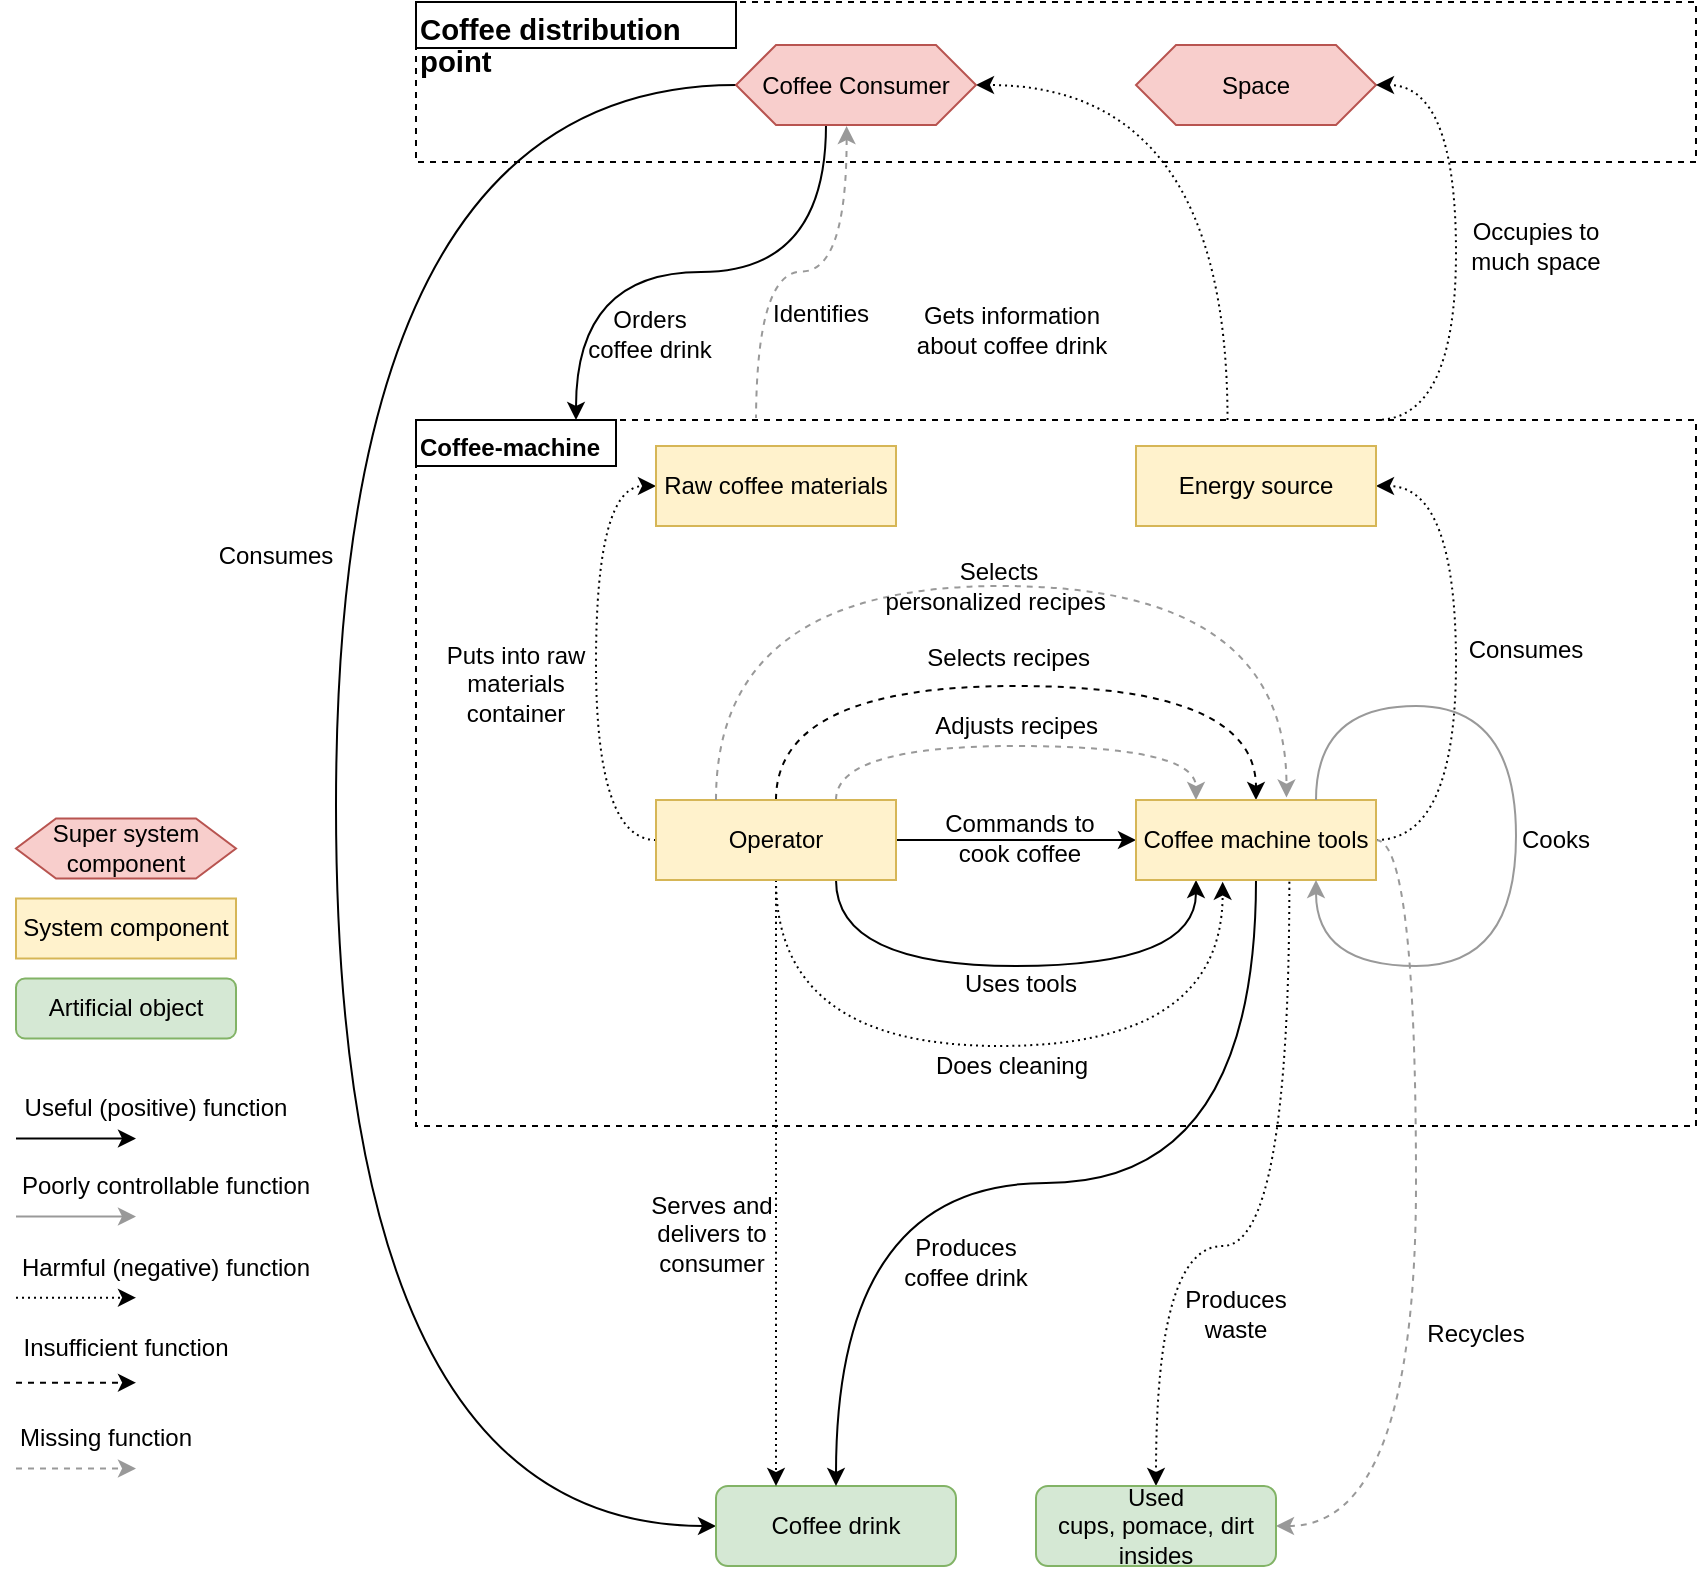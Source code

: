 <mxfile version="13.6.2" type="device" pages="7"><diagram id="WhZrPCr8K1voO8RZnA2v" name="Functional model"><mxGraphModel dx="1831" dy="1777" grid="1" gridSize="10" guides="1" tooltips="1" connect="1" arrows="1" fold="1" page="1" pageScale="1" pageWidth="850" pageHeight="1100" math="0" shadow="0"><root><mxCell id="c5a4l-nsc_yIyty5jeFk-0"/><mxCell id="c5a4l-nsc_yIyty5jeFk-1" parent="c5a4l-nsc_yIyty5jeFk-0"/><mxCell id="E3cT5dHnJezKk1D9Usxz-0" style="edgeStyle=orthogonalEdgeStyle;curved=1;rounded=0;orthogonalLoop=1;jettySize=auto;html=1;entryX=1;entryY=0.5;entryDx=0;entryDy=0;dashed=1;dashPattern=1 2;strokeColor=#000000;fontSize=12;exitX=0.634;exitY=0;exitDx=0;exitDy=0;exitPerimeter=0;" edge="1" parent="c5a4l-nsc_yIyty5jeFk-1" source="7o_t-0e3216fT3rsvLGu-25" target="7o_t-0e3216fT3rsvLGu-3"><mxGeometry relative="1" as="geometry"/></mxCell><mxCell id="7o_t-0e3216fT3rsvLGu-25" value="" style="rounded=0;whiteSpace=wrap;html=1;fontSize=12;fillColor=none;dashed=1;" vertex="1" parent="c5a4l-nsc_yIyty5jeFk-1"><mxGeometry x="200" y="157" width="640" height="353" as="geometry"/></mxCell><mxCell id="7o_t-0e3216fT3rsvLGu-27" value="" style="rounded=0;whiteSpace=wrap;html=1;fontSize=12;fillColor=none;dashed=1;" vertex="1" parent="c5a4l-nsc_yIyty5jeFk-1"><mxGeometry x="200" y="-52" width="640" height="80" as="geometry"/></mxCell><mxCell id="7o_t-0e3216fT3rsvLGu-28" style="edgeStyle=orthogonalEdgeStyle;curved=1;rounded=0;orthogonalLoop=1;jettySize=auto;html=1;entryX=0;entryY=0.5;entryDx=0;entryDy=0;fontSize=12;exitX=0;exitY=0.5;exitDx=0;exitDy=0;" edge="1" parent="c5a4l-nsc_yIyty5jeFk-1" source="7o_t-0e3216fT3rsvLGu-3" target="7o_t-0e3216fT3rsvLGu-5"><mxGeometry relative="1" as="geometry"><Array as="points"><mxPoint x="160" y="-10"/><mxPoint x="160" y="710"/></Array></mxGeometry></mxCell><mxCell id="7o_t-0e3216fT3rsvLGu-36" style="edgeStyle=orthogonalEdgeStyle;curved=1;rounded=0;orthogonalLoop=1;jettySize=auto;html=1;strokeColor=#000000;fontSize=12;exitX=0.375;exitY=1;exitDx=0;exitDy=0;" edge="1" parent="c5a4l-nsc_yIyty5jeFk-1" source="7o_t-0e3216fT3rsvLGu-3" target="7o_t-0e3216fT3rsvLGu-26"><mxGeometry relative="1" as="geometry"><mxPoint x="360" y="157" as="targetPoint"/><Array as="points"><mxPoint x="405" y="83"/><mxPoint x="280" y="83"/></Array></mxGeometry></mxCell><mxCell id="7o_t-0e3216fT3rsvLGu-48" style="edgeStyle=orthogonalEdgeStyle;curved=1;rounded=0;orthogonalLoop=1;jettySize=auto;html=1;dashed=1;fontSize=12;exitX=0.461;exitY=1.014;exitDx=0;exitDy=0;startArrow=classic;startFill=1;exitPerimeter=0;endArrow=none;endFill=0;strokeColor=#999999;" edge="1" parent="c5a4l-nsc_yIyty5jeFk-1" source="7o_t-0e3216fT3rsvLGu-3"><mxGeometry relative="1" as="geometry"><mxPoint x="370" y="156" as="targetPoint"/></mxGeometry></mxCell><mxCell id="7o_t-0e3216fT3rsvLGu-3" value="Coffee Consumer" style="shape=hexagon;perimeter=hexagonPerimeter2;whiteSpace=wrap;html=1;fixedSize=1;fillColor=#f8cecc;strokeColor=#b85450;" vertex="1" parent="c5a4l-nsc_yIyty5jeFk-1"><mxGeometry x="360" y="-30.5" width="120" height="40" as="geometry"/></mxCell><mxCell id="7o_t-0e3216fT3rsvLGu-4" value="Space" style="shape=hexagon;perimeter=hexagonPerimeter2;whiteSpace=wrap;html=1;fixedSize=1;fillColor=#f8cecc;strokeColor=#b85450;" vertex="1" parent="c5a4l-nsc_yIyty5jeFk-1"><mxGeometry x="560" y="-30.5" width="120" height="40" as="geometry"/></mxCell><mxCell id="7o_t-0e3216fT3rsvLGu-5" value="Coffee drink" style="rounded=1;whiteSpace=wrap;html=1;fillColor=#d5e8d4;strokeColor=#82b366;" vertex="1" parent="c5a4l-nsc_yIyty5jeFk-1"><mxGeometry x="350" y="690" width="120" height="40" as="geometry"/></mxCell><mxCell id="7o_t-0e3216fT3rsvLGu-13" style="edgeStyle=orthogonalEdgeStyle;rounded=0;orthogonalLoop=1;jettySize=auto;html=1;entryX=0;entryY=0.5;entryDx=0;entryDy=0;elbow=vertical;curved=1;exitX=0;exitY=0.5;exitDx=0;exitDy=0;dashed=1;dashPattern=1 2;" edge="1" parent="c5a4l-nsc_yIyty5jeFk-1" source="7o_t-0e3216fT3rsvLGu-7" target="7o_t-0e3216fT3rsvLGu-11"><mxGeometry relative="1" as="geometry"><Array as="points"><mxPoint x="290" y="367"/><mxPoint x="290" y="190"/></Array></mxGeometry></mxCell><mxCell id="7o_t-0e3216fT3rsvLGu-34" style="edgeStyle=orthogonalEdgeStyle;curved=1;rounded=0;orthogonalLoop=1;jettySize=auto;html=1;entryX=0;entryY=0.5;entryDx=0;entryDy=0;fontSize=12;" edge="1" parent="c5a4l-nsc_yIyty5jeFk-1" source="7o_t-0e3216fT3rsvLGu-7" target="7o_t-0e3216fT3rsvLGu-8"><mxGeometry relative="1" as="geometry"/></mxCell><mxCell id="7o_t-0e3216fT3rsvLGu-39" style="edgeStyle=orthogonalEdgeStyle;curved=1;rounded=0;orthogonalLoop=1;jettySize=auto;html=1;entryX=0.25;entryY=0;entryDx=0;entryDy=0;strokeColor=#000000;fontSize=12;dashed=1;dashPattern=1 2;" edge="1" parent="c5a4l-nsc_yIyty5jeFk-1" source="7o_t-0e3216fT3rsvLGu-7" target="7o_t-0e3216fT3rsvLGu-5"><mxGeometry relative="1" as="geometry"/></mxCell><mxCell id="7o_t-0e3216fT3rsvLGu-41" style="edgeStyle=orthogonalEdgeStyle;curved=1;rounded=0;orthogonalLoop=1;jettySize=auto;html=1;entryX=0.5;entryY=0;entryDx=0;entryDy=0;strokeColor=#000000;fontSize=12;dashed=1;" edge="1" parent="c5a4l-nsc_yIyty5jeFk-1" source="7o_t-0e3216fT3rsvLGu-7" target="7o_t-0e3216fT3rsvLGu-8"><mxGeometry relative="1" as="geometry"><Array as="points"><mxPoint x="380" y="290"/><mxPoint x="620" y="290"/></Array></mxGeometry></mxCell><mxCell id="7o_t-0e3216fT3rsvLGu-46" style="edgeStyle=orthogonalEdgeStyle;curved=1;rounded=0;orthogonalLoop=1;jettySize=auto;html=1;entryX=0.25;entryY=0;entryDx=0;entryDy=0;dashed=1;fontSize=12;exitX=0.75;exitY=0;exitDx=0;exitDy=0;strokeColor=#999999;" edge="1" parent="c5a4l-nsc_yIyty5jeFk-1" source="7o_t-0e3216fT3rsvLGu-7" target="7o_t-0e3216fT3rsvLGu-8"><mxGeometry relative="1" as="geometry"><Array as="points"><mxPoint x="410" y="320"/><mxPoint x="590" y="320"/></Array></mxGeometry></mxCell><mxCell id="7o_t-0e3216fT3rsvLGu-74" style="edgeStyle=orthogonalEdgeStyle;rounded=0;orthogonalLoop=1;jettySize=auto;html=1;strokeColor=#000000;fontSize=12;curved=1;exitX=0.75;exitY=1;exitDx=0;exitDy=0;entryX=0.25;entryY=1;entryDx=0;entryDy=0;" edge="1" parent="c5a4l-nsc_yIyty5jeFk-1" source="7o_t-0e3216fT3rsvLGu-7" target="7o_t-0e3216fT3rsvLGu-8"><mxGeometry relative="1" as="geometry"><mxPoint x="620" y="390" as="targetPoint"/><Array as="points"><mxPoint x="410" y="430"/><mxPoint x="590" y="430"/></Array></mxGeometry></mxCell><mxCell id="6P-sOfsZwqY_QfUt7ngL-0" style="edgeStyle=orthogonalEdgeStyle;curved=1;rounded=0;orthogonalLoop=1;jettySize=auto;html=1;entryX=0.361;entryY=1.021;entryDx=0;entryDy=0;entryPerimeter=0;fontSize=12;exitX=0.5;exitY=1;exitDx=0;exitDy=0;dashed=1;dashPattern=1 2;" edge="1" parent="c5a4l-nsc_yIyty5jeFk-1" source="7o_t-0e3216fT3rsvLGu-7" target="7o_t-0e3216fT3rsvLGu-8"><mxGeometry relative="1" as="geometry"><Array as="points"><mxPoint x="380" y="470"/><mxPoint x="603" y="470"/></Array></mxGeometry></mxCell><mxCell id="7o_t-0e3216fT3rsvLGu-7" value="&lt;span&gt;Operator&lt;/span&gt;" style="rounded=0;whiteSpace=wrap;html=1;fillColor=#fff2cc;strokeColor=#d6b656;" vertex="1" parent="c5a4l-nsc_yIyty5jeFk-1"><mxGeometry x="320" y="347" width="120" height="40" as="geometry"/></mxCell><mxCell id="7o_t-0e3216fT3rsvLGu-18" style="edgeStyle=orthogonalEdgeStyle;curved=1;rounded=0;orthogonalLoop=1;jettySize=auto;html=1;entryX=1;entryY=0.5;entryDx=0;entryDy=0;dashed=1;dashPattern=1 2;fontSize=12;exitX=1;exitY=0.5;exitDx=0;exitDy=0;" edge="1" parent="c5a4l-nsc_yIyty5jeFk-1" source="7o_t-0e3216fT3rsvLGu-8" target="7o_t-0e3216fT3rsvLGu-12"><mxGeometry relative="1" as="geometry"><Array as="points"><mxPoint x="720" y="367"/><mxPoint x="720" y="190"/></Array></mxGeometry></mxCell><mxCell id="7o_t-0e3216fT3rsvLGu-20" style="edgeStyle=orthogonalEdgeStyle;curved=1;rounded=0;orthogonalLoop=1;jettySize=auto;html=1;entryX=0.5;entryY=0;entryDx=0;entryDy=0;dashed=1;dashPattern=1 2;fontSize=12;exitX=0.639;exitY=1.021;exitDx=0;exitDy=0;exitPerimeter=0;" edge="1" parent="c5a4l-nsc_yIyty5jeFk-1" source="7o_t-0e3216fT3rsvLGu-8" target="7o_t-0e3216fT3rsvLGu-9"><mxGeometry relative="1" as="geometry"><Array as="points"><mxPoint x="637" y="570"/><mxPoint x="570" y="570"/></Array></mxGeometry></mxCell><mxCell id="7o_t-0e3216fT3rsvLGu-22" style="edgeStyle=orthogonalEdgeStyle;curved=1;rounded=0;orthogonalLoop=1;jettySize=auto;html=1;entryX=0.5;entryY=0;entryDx=0;entryDy=0;fontSize=12;exitX=0.5;exitY=1;exitDx=0;exitDy=0;" edge="1" parent="c5a4l-nsc_yIyty5jeFk-1" source="7o_t-0e3216fT3rsvLGu-8" target="7o_t-0e3216fT3rsvLGu-5"><mxGeometry relative="1" as="geometry"/></mxCell><mxCell id="7o_t-0e3216fT3rsvLGu-32" style="edgeStyle=orthogonalEdgeStyle;curved=1;rounded=0;orthogonalLoop=1;jettySize=auto;html=1;entryX=1;entryY=0.5;entryDx=0;entryDy=0;fontSize=12;exitX=1;exitY=0.5;exitDx=0;exitDy=0;dashed=1;strokeColor=#999999;" edge="1" parent="c5a4l-nsc_yIyty5jeFk-1" source="7o_t-0e3216fT3rsvLGu-8" target="7o_t-0e3216fT3rsvLGu-9"><mxGeometry relative="1" as="geometry"/></mxCell><mxCell id="7o_t-0e3216fT3rsvLGu-8" value="Coffee machine tools" style="rounded=0;whiteSpace=wrap;html=1;fillColor=#fff2cc;strokeColor=#d6b656;" vertex="1" parent="c5a4l-nsc_yIyty5jeFk-1"><mxGeometry x="560" y="347" width="120" height="40" as="geometry"/></mxCell><mxCell id="7o_t-0e3216fT3rsvLGu-9" value="Used cups,&amp;nbsp;pomace,&amp;nbsp;dirt insides" style="rounded=1;whiteSpace=wrap;html=1;fillColor=#d5e8d4;strokeColor=#82b366;" vertex="1" parent="c5a4l-nsc_yIyty5jeFk-1"><mxGeometry x="510" y="690" width="120" height="40" as="geometry"/></mxCell><mxCell id="7o_t-0e3216fT3rsvLGu-11" value="Raw coffee materials" style="rounded=0;whiteSpace=wrap;html=1;fillColor=#fff2cc;strokeColor=#d6b656;" vertex="1" parent="c5a4l-nsc_yIyty5jeFk-1"><mxGeometry x="320" y="170" width="120" height="40" as="geometry"/></mxCell><mxCell id="7o_t-0e3216fT3rsvLGu-12" value="Energy source" style="rounded=0;whiteSpace=wrap;html=1;fillColor=#fff2cc;strokeColor=#d6b656;" vertex="1" parent="c5a4l-nsc_yIyty5jeFk-1"><mxGeometry x="560" y="170" width="120" height="40" as="geometry"/></mxCell><mxCell id="7o_t-0e3216fT3rsvLGu-17" value="Puts into raw materials container" style="text;html=1;strokeColor=none;fillColor=none;align=center;verticalAlign=middle;whiteSpace=wrap;rounded=0;fontSize=12;" vertex="1" parent="c5a4l-nsc_yIyty5jeFk-1"><mxGeometry x="210" y="268.5" width="80" height="40" as="geometry"/></mxCell><mxCell id="7o_t-0e3216fT3rsvLGu-19" value="Consumes" style="text;html=1;strokeColor=none;fillColor=none;align=center;verticalAlign=middle;whiteSpace=wrap;rounded=0;fontSize=12;" vertex="1" parent="c5a4l-nsc_yIyty5jeFk-1"><mxGeometry x="720" y="265.5" width="70" height="13" as="geometry"/></mxCell><mxCell id="7o_t-0e3216fT3rsvLGu-21" value="Produces waste" style="text;html=1;strokeColor=none;fillColor=none;align=center;verticalAlign=middle;whiteSpace=wrap;rounded=0;fontSize=12;" vertex="1" parent="c5a4l-nsc_yIyty5jeFk-1"><mxGeometry x="580" y="594" width="60" height="20" as="geometry"/></mxCell><mxCell id="7o_t-0e3216fT3rsvLGu-24" value="Produces coffee drink" style="text;html=1;strokeColor=none;fillColor=none;align=center;verticalAlign=middle;whiteSpace=wrap;rounded=0;fontSize=12;" vertex="1" parent="c5a4l-nsc_yIyty5jeFk-1"><mxGeometry x="440" y="565" width="70" height="25" as="geometry"/></mxCell><mxCell id="7o_t-0e3216fT3rsvLGu-31" style="edgeStyle=orthogonalEdgeStyle;curved=1;rounded=0;orthogonalLoop=1;jettySize=auto;html=1;fontSize=12;dashed=1;dashPattern=1 2;exitX=0.75;exitY=0;exitDx=0;exitDy=0;entryX=1;entryY=0.5;entryDx=0;entryDy=0;" edge="1" parent="c5a4l-nsc_yIyty5jeFk-1" source="7o_t-0e3216fT3rsvLGu-25" target="7o_t-0e3216fT3rsvLGu-4"><mxGeometry relative="1" as="geometry"><Array as="points"><mxPoint x="720" y="157"/><mxPoint x="720" y="-11"/></Array></mxGeometry></mxCell><mxCell id="7o_t-0e3216fT3rsvLGu-26" value="Coffee-machine" style="text;whiteSpace=wrap;html=1;fontSize=12;fillColor=#ffffff;strokeColor=#000000;fontStyle=1" vertex="1" parent="c5a4l-nsc_yIyty5jeFk-1"><mxGeometry x="200" y="157" width="100" height="23" as="geometry"/></mxCell><mxCell id="7o_t-0e3216fT3rsvLGu-29" value="Consumes" style="text;html=1;strokeColor=none;fillColor=none;align=center;verticalAlign=middle;whiteSpace=wrap;rounded=0;fontSize=12;" vertex="1" parent="c5a4l-nsc_yIyty5jeFk-1"><mxGeometry x="100" y="210" width="60" height="30" as="geometry"/></mxCell><mxCell id="7o_t-0e3216fT3rsvLGu-30" value="&lt;span style=&quot;font-size: 11.0pt ; line-height: 107% ; font-family: &amp;#34;calibri&amp;#34; , sans-serif&quot;&gt;Coffee distribution point&lt;/span&gt;" style="text;whiteSpace=wrap;html=1;fontSize=12;fillColor=#ffffff;strokeColor=#000000;fontStyle=1" vertex="1" parent="c5a4l-nsc_yIyty5jeFk-1"><mxGeometry x="200" y="-52" width="160" height="23" as="geometry"/></mxCell><mxCell id="7o_t-0e3216fT3rsvLGu-33" value="&lt;span&gt;Recycles&lt;/span&gt;" style="text;html=1;strokeColor=none;fillColor=none;align=center;verticalAlign=middle;whiteSpace=wrap;rounded=0;fontSize=12;" vertex="1" parent="c5a4l-nsc_yIyty5jeFk-1"><mxGeometry x="700" y="600" width="60" height="28" as="geometry"/></mxCell><mxCell id="7o_t-0e3216fT3rsvLGu-35" value="Commands to cook coffee" style="text;html=1;strokeColor=none;fillColor=none;align=center;verticalAlign=middle;whiteSpace=wrap;rounded=0;fontSize=12;fontFamily=Helvetica;" vertex="1" parent="c5a4l-nsc_yIyty5jeFk-1"><mxGeometry x="457" y="346" width="90" height="40" as="geometry"/></mxCell><mxCell id="7o_t-0e3216fT3rsvLGu-37" value="Occupies to much space" style="text;html=1;strokeColor=none;fillColor=none;align=center;verticalAlign=middle;whiteSpace=wrap;rounded=0;fontSize=12;" vertex="1" parent="c5a4l-nsc_yIyty5jeFk-1"><mxGeometry x="720" y="60" width="80" height="20" as="geometry"/></mxCell><mxCell id="7o_t-0e3216fT3rsvLGu-38" value="Orders coffee drink" style="text;html=1;strokeColor=none;fillColor=none;align=center;verticalAlign=middle;whiteSpace=wrap;rounded=0;fontSize=12;" vertex="1" parent="c5a4l-nsc_yIyty5jeFk-1"><mxGeometry x="282" y="100" width="70" height="28" as="geometry"/></mxCell><mxCell id="7o_t-0e3216fT3rsvLGu-40" value="Serves and delivers to consumer" style="text;html=1;strokeColor=none;fillColor=none;align=center;verticalAlign=middle;whiteSpace=wrap;rounded=0;fontSize=12;" vertex="1" parent="c5a4l-nsc_yIyty5jeFk-1"><mxGeometry x="308" y="542" width="80" height="43" as="geometry"/></mxCell><mxCell id="7o_t-0e3216fT3rsvLGu-43" value="&lt;font style=&quot;font-size: 12px&quot;&gt;Selects&amp;nbsp;&lt;span style=&quot;line-height: 107%;&quot;&gt;recipes&amp;nbsp;&lt;/span&gt;&lt;/font&gt;" style="text;html=1;strokeColor=none;fillColor=none;align=center;verticalAlign=middle;whiteSpace=wrap;rounded=0;fontSize=12;fontFamily=Helvetica;" vertex="1" parent="c5a4l-nsc_yIyty5jeFk-1"><mxGeometry x="452.75" y="268.5" width="90" height="14.5" as="geometry"/></mxCell><mxCell id="7o_t-0e3216fT3rsvLGu-47" value="&lt;font style=&quot;font-size: 12px&quot;&gt;Adjusts&amp;nbsp;&lt;span style=&quot;line-height: 107%&quot;&gt;recipes&amp;nbsp;&lt;/span&gt;&lt;/font&gt;" style="text;html=1;strokeColor=none;fillColor=none;align=center;verticalAlign=middle;whiteSpace=wrap;rounded=0;fontSize=12;fontFamily=Helvetica;" vertex="1" parent="c5a4l-nsc_yIyty5jeFk-1"><mxGeometry x="457" y="300" width="90" height="20" as="geometry"/></mxCell><mxCell id="7o_t-0e3216fT3rsvLGu-49" value="Gets information about coffee drink" style="text;html=1;strokeColor=none;fillColor=none;align=center;verticalAlign=middle;whiteSpace=wrap;rounded=0;fontSize=12;" vertex="1" parent="c5a4l-nsc_yIyty5jeFk-1"><mxGeometry x="447.75" y="98" width="100" height="28" as="geometry"/></mxCell><mxCell id="7o_t-0e3216fT3rsvLGu-0" value="Artificial object" style="rounded=1;whiteSpace=wrap;html=1;fillColor=#d5e8d4;strokeColor=#82b366;" vertex="1" parent="c5a4l-nsc_yIyty5jeFk-1"><mxGeometry y="436.25" width="110" height="30" as="geometry"/></mxCell><mxCell id="7o_t-0e3216fT3rsvLGu-1" value="Super system component" style="shape=hexagon;perimeter=hexagonPerimeter2;whiteSpace=wrap;html=1;fixedSize=1;fillColor=#f8cecc;strokeColor=#b85450;" vertex="1" parent="c5a4l-nsc_yIyty5jeFk-1"><mxGeometry y="356.25" width="110" height="30" as="geometry"/></mxCell><mxCell id="7o_t-0e3216fT3rsvLGu-6" value="&lt;span&gt;System component&lt;/span&gt;" style="rounded=0;whiteSpace=wrap;html=1;fillColor=#fff2cc;strokeColor=#d6b656;" vertex="1" parent="c5a4l-nsc_yIyty5jeFk-1"><mxGeometry y="396.25" width="110" height="30" as="geometry"/></mxCell><mxCell id="7o_t-0e3216fT3rsvLGu-51" style="rounded=0;orthogonalLoop=1;jettySize=auto;html=1;fontSize=12;dashed=1;strokeColor=#999999;" edge="1" parent="c5a4l-nsc_yIyty5jeFk-1"><mxGeometry relative="1" as="geometry"><mxPoint y="681.25" as="sourcePoint"/><mxPoint x="60" y="681.25" as="targetPoint"/></mxGeometry></mxCell><mxCell id="7o_t-0e3216fT3rsvLGu-52" style="rounded=0;orthogonalLoop=1;jettySize=auto;html=1;fontSize=12;" edge="1" parent="c5a4l-nsc_yIyty5jeFk-1"><mxGeometry relative="1" as="geometry"><mxPoint y="516.25" as="sourcePoint"/><mxPoint x="60" y="516.25" as="targetPoint"/></mxGeometry></mxCell><mxCell id="7o_t-0e3216fT3rsvLGu-53" style="rounded=0;orthogonalLoop=1;jettySize=auto;html=1;dashed=1;dashPattern=1 2;fontSize=12;" edge="1" parent="c5a4l-nsc_yIyty5jeFk-1"><mxGeometry relative="1" as="geometry"><mxPoint y="595.83" as="sourcePoint"/><mxPoint x="60" y="595.83" as="targetPoint"/></mxGeometry></mxCell><mxCell id="7o_t-0e3216fT3rsvLGu-55" style="rounded=0;orthogonalLoop=1;jettySize=auto;html=1;fontSize=12;dashed=1;" edge="1" parent="c5a4l-nsc_yIyty5jeFk-1"><mxGeometry relative="1" as="geometry"><mxPoint y="638.33" as="sourcePoint"/><mxPoint x="60" y="638.33" as="targetPoint"/></mxGeometry></mxCell><mxCell id="7o_t-0e3216fT3rsvLGu-56" value="Useful (positive) function" style="text;html=1;strokeColor=none;fillColor=none;align=center;verticalAlign=middle;whiteSpace=wrap;rounded=0;fontSize=12;" vertex="1" parent="c5a4l-nsc_yIyty5jeFk-1"><mxGeometry y="486.25" width="140" height="30" as="geometry"/></mxCell><mxCell id="7o_t-0e3216fT3rsvLGu-57" value="Insufficient function" style="text;html=1;strokeColor=none;fillColor=none;align=center;verticalAlign=middle;whiteSpace=wrap;rounded=0;fontSize=12;" vertex="1" parent="c5a4l-nsc_yIyty5jeFk-1"><mxGeometry y="605.83" width="110" height="30" as="geometry"/></mxCell><mxCell id="7o_t-0e3216fT3rsvLGu-58" value="Missing function" style="text;html=1;strokeColor=none;fillColor=none;align=center;verticalAlign=middle;whiteSpace=wrap;rounded=0;fontSize=12;" vertex="1" parent="c5a4l-nsc_yIyty5jeFk-1"><mxGeometry y="651.25" width="90" height="30" as="geometry"/></mxCell><mxCell id="7o_t-0e3216fT3rsvLGu-59" value="Harmful (negative) function" style="text;html=1;strokeColor=none;fillColor=none;align=center;verticalAlign=middle;whiteSpace=wrap;rounded=0;fontSize=12;" vertex="1" parent="c5a4l-nsc_yIyty5jeFk-1"><mxGeometry y="565.83" width="150" height="30" as="geometry"/></mxCell><mxCell id="7o_t-0e3216fT3rsvLGu-75" value="Uses tools" style="text;html=1;strokeColor=none;fillColor=none;align=center;verticalAlign=middle;whiteSpace=wrap;rounded=0;fontSize=12;fontFamily=Helvetica;" vertex="1" parent="c5a4l-nsc_yIyty5jeFk-1"><mxGeometry x="470.5" y="429" width="63" height="20" as="geometry"/></mxCell><mxCell id="7o_t-0e3216fT3rsvLGu-79" style="edgeStyle=orthogonalEdgeStyle;curved=1;rounded=0;orthogonalLoop=1;jettySize=auto;html=1;entryX=0.75;entryY=1;entryDx=0;entryDy=0;fontSize=12;exitX=0.75;exitY=0;exitDx=0;exitDy=0;strokeColor=#999999;" edge="1" parent="c5a4l-nsc_yIyty5jeFk-1" source="7o_t-0e3216fT3rsvLGu-8" target="7o_t-0e3216fT3rsvLGu-8"><mxGeometry relative="1" as="geometry"><Array as="points"><mxPoint x="650" y="300"/><mxPoint x="750" y="300"/><mxPoint x="750" y="430"/><mxPoint x="650" y="430"/></Array></mxGeometry></mxCell><mxCell id="7o_t-0e3216fT3rsvLGu-80" value="Cooks" style="text;html=1;strokeColor=none;fillColor=none;align=center;verticalAlign=middle;whiteSpace=wrap;rounded=0;fontSize=12;" vertex="1" parent="c5a4l-nsc_yIyty5jeFk-1"><mxGeometry x="750" y="356.25" width="40" height="21.5" as="geometry"/></mxCell><mxCell id="7o_t-0e3216fT3rsvLGu-81" style="rounded=0;orthogonalLoop=1;jettySize=auto;html=1;fontSize=12;strokeColor=#999999;" edge="1" parent="c5a4l-nsc_yIyty5jeFk-1"><mxGeometry relative="1" as="geometry"><mxPoint y="555.25" as="sourcePoint"/><mxPoint x="60" y="555.25" as="targetPoint"/></mxGeometry></mxCell><mxCell id="7o_t-0e3216fT3rsvLGu-82" value="Poorly controllable function" style="text;html=1;strokeColor=none;fillColor=none;align=center;verticalAlign=middle;whiteSpace=wrap;rounded=0;fontSize=12;" vertex="1" parent="c5a4l-nsc_yIyty5jeFk-1"><mxGeometry y="525.25" width="150" height="30" as="geometry"/></mxCell><mxCell id="6P-sOfsZwqY_QfUt7ngL-1" value="Does cleaning" style="text;html=1;strokeColor=none;fillColor=none;align=center;verticalAlign=middle;whiteSpace=wrap;rounded=0;fontSize=12;" vertex="1" parent="c5a4l-nsc_yIyty5jeFk-1"><mxGeometry x="457" y="469.58" width="81.5" height="20" as="geometry"/></mxCell><mxCell id="E3cT5dHnJezKk1D9Usxz-1" value="Identifies" style="text;html=1;strokeColor=none;fillColor=none;align=center;verticalAlign=middle;whiteSpace=wrap;rounded=0;fontSize=12;" vertex="1" parent="c5a4l-nsc_yIyty5jeFk-1"><mxGeometry x="375" y="98" width="55" height="12" as="geometry"/></mxCell><mxCell id="E3cT5dHnJezKk1D9Usxz-3" style="edgeStyle=orthogonalEdgeStyle;curved=1;rounded=0;orthogonalLoop=1;jettySize=auto;html=1;entryX=0.627;entryY=-0.031;entryDx=0;entryDy=0;dashed=1;fontSize=12;exitX=0.25;exitY=0;exitDx=0;exitDy=0;strokeColor=#999999;entryPerimeter=0;" edge="1" parent="c5a4l-nsc_yIyty5jeFk-1" source="7o_t-0e3216fT3rsvLGu-7" target="7o_t-0e3216fT3rsvLGu-8"><mxGeometry relative="1" as="geometry"><mxPoint x="420" y="357" as="sourcePoint"/><mxPoint x="600" y="357" as="targetPoint"/><Array as="points"><mxPoint x="350" y="240"/><mxPoint x="635" y="240"/></Array></mxGeometry></mxCell><mxCell id="E3cT5dHnJezKk1D9Usxz-4" value="&lt;font style=&quot;font-size: 12px&quot;&gt;Selects personalized&amp;nbsp;&lt;span style=&quot;line-height: 107%&quot;&gt;recipes&amp;nbsp;&lt;/span&gt;&lt;/font&gt;" style="text;html=1;strokeColor=none;fillColor=none;align=center;verticalAlign=middle;whiteSpace=wrap;rounded=0;fontSize=12;fontFamily=Helvetica;" vertex="1" parent="c5a4l-nsc_yIyty5jeFk-1"><mxGeometry x="430" y="230" width="122.75" height="20" as="geometry"/></mxCell></root></mxGraphModel></diagram><diagram id="wzbGS84LCg54BLoRqDEG" name="RCA"><mxGraphModel dx="2370" dy="1637" grid="1" gridSize="10" guides="1" tooltips="1" connect="1" arrows="1" fold="1" page="1" pageScale="1" pageWidth="850" pageHeight="1100" math="0" shadow="0"><root><mxCell id="0"/><mxCell id="1" parent="0"/><mxCell id="Q23ZszSDHamFjAnN7_vm-1" value="Coffee machine stopped cooking coffee drink" style="rounded=1;whiteSpace=wrap;html=1;shadow=0;labelBackgroundColor=none;strokeColor=none;strokeWidth=3;fillColor=#1699d3;fontFamily=Helvetica;fontSize=14;fontColor=#FFFFFF;align=center;spacing=5;fontStyle=1;arcSize=7;perimeterSpacing=2;" vertex="1" parent="1"><mxGeometry x="701" y="115" width="150" height="60" as="geometry"/></mxCell><mxCell id="FJZNi8JNy6IrIOse0W2c-4" value="OR" style="ellipse;whiteSpace=wrap;html=1;aspect=fixed;fontStyle=1;fillColor=#dae8fc;strokeColor=#6c8ebf;" vertex="1" parent="1"><mxGeometry x="756" y="246" width="40" height="40" as="geometry"/></mxCell><mxCell id="tIOdq6rTHHKLuupUyqBO-1" value="" style="edgeStyle=none;rounded=0;jumpStyle=none;html=1;shadow=0;labelBackgroundColor=none;startArrow=none;startFill=0;endArrow=classic;endFill=1;jettySize=auto;orthogonalLoop=1;strokeColor=#1699D3;strokeWidth=3;fontFamily=Helvetica;fontSize=14;fontColor=#FFFFFF;spacing=5;entryX=0.5;entryY=1;entryDx=0;entryDy=0;exitX=0.5;exitY=0;exitDx=0;exitDy=0;" edge="1" parent="1" source="FJZNi8JNy6IrIOse0W2c-4" target="Q23ZszSDHamFjAnN7_vm-1"><mxGeometry relative="1" as="geometry"><mxPoint x="886" y="295" as="sourcePoint"/><mxPoint x="886" y="377" as="targetPoint"/></mxGeometry></mxCell><mxCell id="YDMYqGYSHrjAoXdiUPHk-1" value="No coffee beans" style="rounded=1;whiteSpace=wrap;html=1;shadow=0;labelBackgroundColor=none;strokeColor=none;strokeWidth=3;fillColor=#1699d3;fontFamily=Helvetica;fontSize=14;fontColor=#FFFFFF;align=center;spacing=5;fontStyle=1;arcSize=7;perimeterSpacing=2;" vertex="1" parent="1"><mxGeometry x="493" y="354" width="150" height="60" as="geometry"/></mxCell><mxCell id="YDMYqGYSHrjAoXdiUPHk-2" value="" style="edgeStyle=none;rounded=0;jumpStyle=none;html=1;shadow=0;labelBackgroundColor=none;startArrow=none;startFill=0;endArrow=classic;endFill=1;jettySize=auto;orthogonalLoop=1;strokeColor=#1699D3;strokeWidth=3;fontFamily=Helvetica;fontSize=14;fontColor=#FFFFFF;spacing=5;entryX=0;entryY=1;entryDx=0;entryDy=0;exitX=0.5;exitY=0;exitDx=0;exitDy=0;" edge="1" parent="1" source="YDMYqGYSHrjAoXdiUPHk-1" target="FJZNi8JNy6IrIOse0W2c-4"><mxGeometry relative="1" as="geometry"><mxPoint x="786" y="256" as="sourcePoint"/><mxPoint x="786" y="187" as="targetPoint"/></mxGeometry></mxCell><mxCell id="YDMYqGYSHrjAoXdiUPHk-5" value="" style="edgeStyle=none;rounded=0;jumpStyle=none;html=1;shadow=0;labelBackgroundColor=none;startArrow=none;startFill=0;endArrow=classic;endFill=1;jettySize=auto;orthogonalLoop=1;strokeColor=#1699D3;strokeWidth=3;fontFamily=Helvetica;fontSize=14;fontColor=#FFFFFF;spacing=5;entryX=0.5;entryY=1;entryDx=0;entryDy=0;exitX=0.5;exitY=0;exitDx=0;exitDy=0;" edge="1" parent="1" source="YDMYqGYSHrjAoXdiUPHk-3" target="FJZNi8JNy6IrIOse0W2c-4"><mxGeometry relative="1" as="geometry"><mxPoint x="632" y="361" as="sourcePoint"/><mxPoint x="766" y="276" as="targetPoint"/></mxGeometry></mxCell><mxCell id="YDMYqGYSHrjAoXdiUPHk-6" value="" style="group" vertex="1" connectable="0" parent="1"><mxGeometry x="834" y="110" width="21" height="21" as="geometry"/></mxCell><mxCell id="FJZNi8JNy6IrIOse0W2c-1" value="" style="ellipse;whiteSpace=wrap;html=1;aspect=fixed;strokeColor=#b85450;fillColor=#f8cecc;fontFamily=Helvetica;fontSize=12;" vertex="1" parent="YDMYqGYSHrjAoXdiUPHk-6"><mxGeometry width="21" height="21" as="geometry"/></mxCell><mxCell id="YDMYqGYSHrjAoXdiUPHk-10" value="" style="group" vertex="1" connectable="0" parent="1"><mxGeometry x="627" y="348" width="21" height="21" as="geometry"/></mxCell><mxCell id="YDMYqGYSHrjAoXdiUPHk-11" value="" style="ellipse;whiteSpace=wrap;html=1;aspect=fixed;strokeColor=#b85450;fillColor=#f8cecc;fontFamily=Helvetica;fontSize=12;" vertex="1" parent="YDMYqGYSHrjAoXdiUPHk-10"><mxGeometry width="21" height="21" as="geometry"/></mxCell><mxCell id="YDMYqGYSHrjAoXdiUPHk-19" value="" style="edgeStyle=none;rounded=0;jumpStyle=none;html=1;shadow=0;labelBackgroundColor=none;startArrow=none;startFill=0;endArrow=classic;endFill=1;jettySize=auto;orthogonalLoop=1;strokeColor=#1699D3;strokeWidth=3;fontFamily=Helvetica;fontSize=14;fontColor=#FFFFFF;spacing=5;entryX=0.5;entryY=1;entryDx=0;entryDy=0;exitX=0.5;exitY=0;exitDx=0;exitDy=0;" edge="1" parent="1" source="YDMYqGYSHrjAoXdiUPHk-18" target="YDMYqGYSHrjAoXdiUPHk-1"><mxGeometry relative="1" as="geometry"><mxPoint x="578" y="362" as="sourcePoint"/><mxPoint x="712" y="277" as="targetPoint"/></mxGeometry></mxCell><mxCell id="YDMYqGYSHrjAoXdiUPHk-21" value="" style="edgeStyle=none;rounded=0;jumpStyle=none;html=1;shadow=0;labelBackgroundColor=none;startArrow=none;startFill=0;endArrow=classic;endFill=1;jettySize=auto;orthogonalLoop=1;strokeColor=#1699D3;strokeWidth=3;fontFamily=Helvetica;fontSize=14;fontColor=#FFFFFF;spacing=5;entryX=0.5;entryY=1;entryDx=0;entryDy=0;exitX=0.5;exitY=0;exitDx=0;exitDy=0;" edge="1" parent="1" source="YDMYqGYSHrjAoXdiUPHk-20" target="YDMYqGYSHrjAoXdiUPHk-3"><mxGeometry relative="1" as="geometry"><mxPoint x="485.0" y="500" as="sourcePoint"/><mxPoint x="611" y="426" as="targetPoint"/></mxGeometry></mxCell><mxCell id="YDMYqGYSHrjAoXdiUPHk-24" value="" style="edgeStyle=none;rounded=0;jumpStyle=none;html=1;shadow=0;labelBackgroundColor=none;startArrow=none;startFill=0;endArrow=classic;endFill=1;jettySize=auto;orthogonalLoop=1;strokeColor=#1699D3;strokeWidth=3;fontFamily=Helvetica;fontSize=14;fontColor=#FFFFFF;spacing=5;entryX=1;entryY=0.5;entryDx=0;entryDy=0;exitX=0.5;exitY=0;exitDx=0;exitDy=0;" edge="1" parent="1" source="YDMYqGYSHrjAoXdiUPHk-34" target="FJZNi8JNy6IrIOse0W2c-4"><mxGeometry relative="1" as="geometry"><mxPoint x="806" y="361" as="sourcePoint"/><mxPoint x="786" y="296" as="targetPoint"/></mxGeometry></mxCell><mxCell id="YDMYqGYSHrjAoXdiUPHk-28" value="" style="group" vertex="1" connectable="0" parent="1"><mxGeometry x="493" y="487" width="155" height="65" as="geometry"/></mxCell><mxCell id="YDMYqGYSHrjAoXdiUPHk-18" value="Coffee beans container is empty" style="rounded=1;whiteSpace=wrap;html=1;shadow=0;labelBackgroundColor=none;strokeColor=none;strokeWidth=3;fillColor=#1699d3;fontFamily=Helvetica;fontSize=14;fontColor=#FFFFFF;align=center;spacing=5;fontStyle=1;arcSize=7;perimeterSpacing=2;" vertex="1" parent="YDMYqGYSHrjAoXdiUPHk-28"><mxGeometry y="5" width="150" height="60" as="geometry"/></mxCell><mxCell id="vb9KN7mnL5-94Vxng4oE-28" value="" style="group" vertex="1" connectable="0" parent="YDMYqGYSHrjAoXdiUPHk-28"><mxGeometry x="133" y="-0.5" width="21" height="21" as="geometry"/></mxCell><mxCell id="vb9KN7mnL5-94Vxng4oE-29" value="" style="group" vertex="1" connectable="0" parent="vb9KN7mnL5-94Vxng4oE-28"><mxGeometry width="21" height="21" as="geometry"/></mxCell><mxCell id="vb9KN7mnL5-94Vxng4oE-30" value="" style="ellipse;whiteSpace=wrap;html=1;aspect=fixed;strokeColor=#b85450;fillColor=#f8cecc;fontFamily=Helvetica;fontSize=12;" vertex="1" parent="vb9KN7mnL5-94Vxng4oE-29"><mxGeometry width="21" height="21" as="geometry"/></mxCell><mxCell id="vb9KN7mnL5-94Vxng4oE-31" value="" style="group" vertex="1" connectable="0" parent="vb9KN7mnL5-94Vxng4oE-29"><mxGeometry x="7" y="5" width="10" height="11" as="geometry"/></mxCell><mxCell id="vb9KN7mnL5-94Vxng4oE-34" style="edgeStyle=none;rounded=0;orthogonalLoop=1;jettySize=auto;html=1;exitX=1;exitY=0.5;exitDx=0;exitDy=0;startArrow=classic;startFill=1;endArrow=none;endFill=0;strokeColor=#F08705;strokeWidth=2;fontFamily=Helvetica;fontSize=20;fontColor=#B85450;" edge="1" parent="vb9KN7mnL5-94Vxng4oE-31"><mxGeometry relative="1" as="geometry"><mxPoint x="4" y="5" as="sourcePoint"/><mxPoint x="4" y="5" as="targetPoint"/></mxGeometry></mxCell><mxCell id="YDMYqGYSHrjAoXdiUPHk-33" value="" style="group" vertex="1" connectable="0" parent="1"><mxGeometry x="978" y="349" width="155" height="65" as="geometry"/></mxCell><mxCell id="YDMYqGYSHrjAoXdiUPHk-34" value="Failure or&amp;nbsp;&lt;span class=&quot;tlid-translation translation&quot; lang=&quot;en&quot;&gt;renouncement of electro-mechanical component&lt;/span&gt;" style="rounded=1;whiteSpace=wrap;html=1;shadow=0;labelBackgroundColor=none;strokeColor=none;strokeWidth=3;fillColor=#1699d3;fontFamily=Helvetica;fontSize=14;fontColor=#FFFFFF;align=center;spacing=5;fontStyle=1;arcSize=7;perimeterSpacing=2;" vertex="1" parent="YDMYqGYSHrjAoXdiUPHk-33"><mxGeometry y="5" width="150" height="60" as="geometry"/></mxCell><mxCell id="YDMYqGYSHrjAoXdiUPHk-35" value="" style="group" vertex="1" connectable="0" parent="YDMYqGYSHrjAoXdiUPHk-33"><mxGeometry x="134" width="21" height="21" as="geometry"/></mxCell><mxCell id="YDMYqGYSHrjAoXdiUPHk-36" value="" style="ellipse;whiteSpace=wrap;html=1;aspect=fixed;strokeColor=#b85450;fillColor=#f8cecc;fontFamily=Helvetica;fontSize=12;" vertex="1" parent="YDMYqGYSHrjAoXdiUPHk-35"><mxGeometry width="21" height="21" as="geometry"/></mxCell><mxCell id="YDMYqGYSHrjAoXdiUPHk-38" value="" style="group" vertex="1" connectable="0" parent="1"><mxGeometry x="493" y="621" width="155" height="65" as="geometry"/></mxCell><mxCell id="YDMYqGYSHrjAoXdiUPHk-39" value="Coffee beans container is too small" style="rounded=1;whiteSpace=wrap;html=1;shadow=0;labelBackgroundColor=none;strokeColor=none;strokeWidth=3;fillColor=#1699d3;fontFamily=Helvetica;fontSize=14;fontColor=#FFFFFF;align=center;spacing=5;fontStyle=1;arcSize=7;perimeterSpacing=2;" vertex="1" parent="YDMYqGYSHrjAoXdiUPHk-38"><mxGeometry y="5" width="150" height="60" as="geometry"/></mxCell><mxCell id="YDMYqGYSHrjAoXdiUPHk-40" value="" style="group" vertex="1" connectable="0" parent="YDMYqGYSHrjAoXdiUPHk-38"><mxGeometry x="134" width="21" height="21" as="geometry"/></mxCell><mxCell id="YDMYqGYSHrjAoXdiUPHk-41" value="" style="ellipse;whiteSpace=wrap;html=1;aspect=fixed;strokeColor=#d6b656;fillColor=#fff2cc;fontFamily=Helvetica;fontSize=12;" vertex="1" parent="YDMYqGYSHrjAoXdiUPHk-40"><mxGeometry width="21" height="21" as="geometry"/></mxCell><mxCell id="YDMYqGYSHrjAoXdiUPHk-43" value="" style="group" vertex="1" connectable="0" parent="1"><mxGeometry x="700" y="621" width="155" height="65" as="geometry"/></mxCell><mxCell id="YDMYqGYSHrjAoXdiUPHk-44" value="Water container is too small" style="rounded=1;whiteSpace=wrap;html=1;shadow=0;labelBackgroundColor=none;strokeColor=none;strokeWidth=3;fillColor=#1699d3;fontFamily=Helvetica;fontSize=14;fontColor=#FFFFFF;align=center;spacing=5;fontStyle=1;arcSize=7;perimeterSpacing=2;" vertex="1" parent="YDMYqGYSHrjAoXdiUPHk-43"><mxGeometry y="5" width="150" height="60" as="geometry"/></mxCell><mxCell id="YDMYqGYSHrjAoXdiUPHk-45" value="" style="group" vertex="1" connectable="0" parent="YDMYqGYSHrjAoXdiUPHk-43"><mxGeometry x="134" width="21" height="21" as="geometry"/></mxCell><mxCell id="YDMYqGYSHrjAoXdiUPHk-46" value="" style="ellipse;whiteSpace=wrap;html=1;aspect=fixed;strokeColor=#d6b656;fillColor=#fff2cc;fontFamily=Helvetica;fontSize=12;" vertex="1" parent="YDMYqGYSHrjAoXdiUPHk-45"><mxGeometry width="21" height="21" as="geometry"/></mxCell><mxCell id="YDMYqGYSHrjAoXdiUPHk-54" value="" style="group" vertex="1" connectable="0" parent="1"><mxGeometry x="288" y="350" width="155" height="65" as="geometry"/></mxCell><mxCell id="YDMYqGYSHrjAoXdiUPHk-55" value="Waste container is full" style="rounded=1;whiteSpace=wrap;html=1;shadow=0;labelBackgroundColor=none;strokeColor=none;strokeWidth=3;fillColor=#1699d3;fontFamily=Helvetica;fontSize=14;fontColor=#FFFFFF;align=center;spacing=5;fontStyle=1;arcSize=7;perimeterSpacing=2;" vertex="1" parent="YDMYqGYSHrjAoXdiUPHk-54"><mxGeometry y="5" width="150" height="60" as="geometry"/></mxCell><mxCell id="YDMYqGYSHrjAoXdiUPHk-56" value="" style="group" vertex="1" connectable="0" parent="YDMYqGYSHrjAoXdiUPHk-54"><mxGeometry x="134" width="21" height="21" as="geometry"/></mxCell><mxCell id="YDMYqGYSHrjAoXdiUPHk-57" value="" style="ellipse;whiteSpace=wrap;html=1;aspect=fixed;strokeColor=#b85450;fillColor=#f8cecc;fontFamily=Helvetica;fontSize=12;" vertex="1" parent="YDMYqGYSHrjAoXdiUPHk-56"><mxGeometry width="21" height="21" as="geometry"/></mxCell><mxCell id="YDMYqGYSHrjAoXdiUPHk-59" value="" style="edgeStyle=none;rounded=0;jumpStyle=none;html=1;shadow=0;labelBackgroundColor=none;startArrow=none;startFill=0;endArrow=classic;endFill=1;jettySize=auto;orthogonalLoop=1;strokeColor=#1699D3;strokeWidth=3;fontFamily=Helvetica;fontSize=14;fontColor=#FFFFFF;spacing=5;entryX=0;entryY=0.5;entryDx=0;entryDy=0;exitX=0.5;exitY=0;exitDx=0;exitDy=0;" edge="1" parent="1" source="YDMYqGYSHrjAoXdiUPHk-55" target="FJZNi8JNy6IrIOse0W2c-4"><mxGeometry relative="1" as="geometry"><mxPoint x="632" y="361" as="sourcePoint"/><mxPoint x="766" y="276" as="targetPoint"/></mxGeometry></mxCell><mxCell id="YDMYqGYSHrjAoXdiUPHk-60" value="" style="edgeStyle=none;rounded=0;jumpStyle=none;html=1;shadow=0;labelBackgroundColor=none;startArrow=none;startFill=0;endArrow=classic;endFill=1;jettySize=auto;orthogonalLoop=1;strokeColor=#1699D3;strokeWidth=3;fontFamily=Helvetica;fontSize=14;fontColor=#FFFFFF;spacing=5;entryX=0.5;entryY=1;entryDx=0;entryDy=0;exitX=0.5;exitY=0;exitDx=0;exitDy=0;" edge="1" parent="1" source="YDMYqGYSHrjAoXdiUPHk-49" target="YDMYqGYSHrjAoXdiUPHk-55"><mxGeometry relative="1" as="geometry"><mxPoint x="471.066" y="505.032" as="sourcePoint"/><mxPoint x="608" y="427" as="targetPoint"/></mxGeometry></mxCell><mxCell id="YDMYqGYSHrjAoXdiUPHk-61" value="" style="edgeStyle=none;rounded=0;jumpStyle=none;html=1;shadow=0;labelBackgroundColor=none;startArrow=none;startFill=0;endArrow=classic;endFill=1;jettySize=auto;orthogonalLoop=1;strokeColor=#1699D3;strokeWidth=3;fontFamily=Helvetica;fontSize=14;fontColor=#FFFFFF;spacing=5;exitX=0.5;exitY=0;exitDx=0;exitDy=0;entryX=0.5;entryY=1;entryDx=0;entryDy=0;" edge="1" parent="1" source="YDMYqGYSHrjAoXdiUPHk-39" target="YDMYqGYSHrjAoXdiUPHk-18"><mxGeometry relative="1" as="geometry"><mxPoint x="451.066" y="514.032" as="sourcePoint"/><mxPoint x="447" y="549" as="targetPoint"/></mxGeometry></mxCell><mxCell id="YDMYqGYSHrjAoXdiUPHk-62" value="" style="edgeStyle=none;rounded=0;jumpStyle=none;html=1;shadow=0;labelBackgroundColor=none;startArrow=none;startFill=0;endArrow=classic;endFill=1;jettySize=auto;orthogonalLoop=1;strokeColor=#1699D3;strokeWidth=3;fontFamily=Helvetica;fontSize=14;fontColor=#FFFFFF;spacing=5;exitX=0.5;exitY=0;exitDx=0;exitDy=0;entryX=0.5;entryY=1;entryDx=0;entryDy=0;" edge="1" parent="1" source="YDMYqGYSHrjAoXdiUPHk-44" target="YDMYqGYSHrjAoXdiUPHk-20"><mxGeometry relative="1" as="geometry"><mxPoint x="537" y="642" as="sourcePoint"/><mxPoint x="597" y="564" as="targetPoint"/></mxGeometry></mxCell><mxCell id="YDMYqGYSHrjAoXdiUPHk-64" value="" style="group" vertex="1" connectable="0" parent="1"><mxGeometry x="700" y="487" width="155" height="65" as="geometry"/></mxCell><mxCell id="YDMYqGYSHrjAoXdiUPHk-20" value="Water container is empty" style="rounded=1;whiteSpace=wrap;html=1;shadow=0;labelBackgroundColor=none;strokeColor=none;strokeWidth=3;fillColor=#1699d3;fontFamily=Helvetica;fontSize=14;fontColor=#FFFFFF;align=center;spacing=5;fontStyle=1;arcSize=7;perimeterSpacing=2;" vertex="1" parent="YDMYqGYSHrjAoXdiUPHk-64"><mxGeometry y="5" width="150" height="60" as="geometry"/></mxCell><mxCell id="YDMYqGYSHrjAoXdiUPHk-29" value="" style="group" vertex="1" connectable="0" parent="YDMYqGYSHrjAoXdiUPHk-64"><mxGeometry x="134" width="21" height="21" as="geometry"/></mxCell><mxCell id="YDMYqGYSHrjAoXdiUPHk-30" value="" style="ellipse;whiteSpace=wrap;html=1;aspect=fixed;strokeColor=#b85450;fillColor=#f8cecc;fontFamily=Helvetica;fontSize=12;" vertex="1" parent="YDMYqGYSHrjAoXdiUPHk-29"><mxGeometry width="21" height="21" as="geometry"/></mxCell><mxCell id="YDMYqGYSHrjAoXdiUPHk-65" value="" style="group" vertex="1" connectable="0" parent="1"><mxGeometry x="700" y="348" width="155" height="66" as="geometry"/></mxCell><mxCell id="YDMYqGYSHrjAoXdiUPHk-3" value="No water" style="rounded=1;whiteSpace=wrap;html=1;shadow=0;labelBackgroundColor=none;strokeColor=none;strokeWidth=3;fillColor=#1699d3;fontFamily=Helvetica;fontSize=14;fontColor=#FFFFFF;align=center;spacing=5;fontStyle=1;arcSize=7;perimeterSpacing=2;" vertex="1" parent="YDMYqGYSHrjAoXdiUPHk-65"><mxGeometry y="6" width="150" height="60" as="geometry"/></mxCell><mxCell id="YDMYqGYSHrjAoXdiUPHk-15" value="" style="group" vertex="1" connectable="0" parent="YDMYqGYSHrjAoXdiUPHk-65"><mxGeometry x="134" width="21" height="21" as="geometry"/></mxCell><mxCell id="YDMYqGYSHrjAoXdiUPHk-16" value="" style="ellipse;whiteSpace=wrap;html=1;aspect=fixed;strokeColor=#b85450;fillColor=#f8cecc;fontFamily=Helvetica;fontSize=12;" vertex="1" parent="YDMYqGYSHrjAoXdiUPHk-15"><mxGeometry width="21" height="21" as="geometry"/></mxCell><mxCell id="YDMYqGYSHrjAoXdiUPHk-66" value="AND" style="ellipse;whiteSpace=wrap;html=1;aspect=fixed;fontStyle=1;fillColor=#dae8fc;strokeColor=#6c8ebf;" vertex="1" parent="1"><mxGeometry x="548" y="773" width="40" height="40" as="geometry"/></mxCell><mxCell id="YDMYqGYSHrjAoXdiUPHk-67" value="" style="edgeStyle=none;rounded=0;jumpStyle=none;html=1;shadow=0;labelBackgroundColor=none;startArrow=none;startFill=0;endArrow=classic;endFill=1;jettySize=auto;orthogonalLoop=1;strokeColor=#1699D3;strokeWidth=3;fontFamily=Helvetica;fontSize=14;fontColor=#FFFFFF;spacing=5;entryX=0.5;entryY=1;entryDx=0;entryDy=0;exitX=0.5;exitY=0;exitDx=0;exitDy=0;" edge="1" parent="1" source="YDMYqGYSHrjAoXdiUPHk-66" target="YDMYqGYSHrjAoXdiUPHk-39"><mxGeometry relative="1" as="geometry"><mxPoint x="697" y="831" as="sourcePoint"/><mxPoint x="493" y="789" as="targetPoint"/></mxGeometry></mxCell><mxCell id="YDMYqGYSHrjAoXdiUPHk-68" value="" style="edgeStyle=none;rounded=0;jumpStyle=none;html=1;shadow=0;labelBackgroundColor=none;startArrow=none;startFill=0;endArrow=classic;endFill=1;jettySize=auto;orthogonalLoop=1;strokeColor=#1699D3;strokeWidth=3;fontFamily=Helvetica;fontSize=14;fontColor=#FFFFFF;spacing=5;exitX=0;exitY=0;exitDx=0;exitDy=0;entryX=0.5;entryY=1;entryDx=0;entryDy=0;" edge="1" parent="1" source="YDMYqGYSHrjAoXdiUPHk-66" target="YDMYqGYSHrjAoXdiUPHk-49"><mxGeometry relative="1" as="geometry"><mxPoint x="578" y="698.0" as="sourcePoint"/><mxPoint x="347" y="641" as="targetPoint"/></mxGeometry></mxCell><mxCell id="YDMYqGYSHrjAoXdiUPHk-69" value="" style="edgeStyle=none;rounded=0;jumpStyle=none;html=1;shadow=0;labelBackgroundColor=none;startArrow=none;startFill=0;endArrow=classic;endFill=1;jettySize=auto;orthogonalLoop=1;strokeColor=#1699D3;strokeWidth=3;fontFamily=Helvetica;fontSize=14;fontColor=#FFFFFF;spacing=5;entryX=0.5;entryY=1;entryDx=0;entryDy=0;exitX=1;exitY=0;exitDx=0;exitDy=0;" edge="1" parent="1" source="YDMYqGYSHrjAoXdiUPHk-66" target="YDMYqGYSHrjAoXdiUPHk-44"><mxGeometry relative="1" as="geometry"><mxPoint x="787" y="801" as="sourcePoint"/><mxPoint x="588" y="793.0" as="targetPoint"/></mxGeometry></mxCell><mxCell id="YDMYqGYSHrjAoXdiUPHk-70" value="" style="group" vertex="1" connectable="0" parent="1"><mxGeometry x="492" y="859" width="155" height="65" as="geometry"/></mxCell><mxCell id="YDMYqGYSHrjAoXdiUPHk-71" value="Coffee machine is too small" style="rounded=1;whiteSpace=wrap;html=1;shadow=0;labelBackgroundColor=none;strokeColor=none;strokeWidth=3;fillColor=#1699d3;fontFamily=Helvetica;fontSize=14;fontColor=#FFFFFF;align=center;spacing=5;fontStyle=1;arcSize=7;perimeterSpacing=2;" vertex="1" parent="YDMYqGYSHrjAoXdiUPHk-70"><mxGeometry y="5" width="150" height="60" as="geometry"/></mxCell><mxCell id="YDMYqGYSHrjAoXdiUPHk-72" value="" style="group" vertex="1" connectable="0" parent="YDMYqGYSHrjAoXdiUPHk-70"><mxGeometry x="134" width="21" height="21" as="geometry"/></mxCell><mxCell id="YDMYqGYSHrjAoXdiUPHk-73" value="" style="ellipse;whiteSpace=wrap;html=1;aspect=fixed;strokeColor=#d6b656;fillColor=#fff2cc;fontFamily=Helvetica;fontSize=12;" vertex="1" parent="YDMYqGYSHrjAoXdiUPHk-72"><mxGeometry width="21" height="21" as="geometry"/></mxCell><mxCell id="YDMYqGYSHrjAoXdiUPHk-75" value="" style="edgeStyle=none;rounded=0;jumpStyle=none;html=1;shadow=0;labelBackgroundColor=none;startArrow=none;startFill=0;endArrow=classic;endFill=1;jettySize=auto;orthogonalLoop=1;strokeColor=#1699D3;strokeWidth=3;fontFamily=Helvetica;fontSize=14;fontColor=#FFFFFF;spacing=5;entryX=0.5;entryY=1;entryDx=0;entryDy=0;" edge="1" parent="1" source="YDMYqGYSHrjAoXdiUPHk-71" target="YDMYqGYSHrjAoXdiUPHk-66"><mxGeometry relative="1" as="geometry"><mxPoint x="767" y="781" as="sourcePoint"/><mxPoint x="592.142" y="788.858" as="targetPoint"/></mxGeometry></mxCell><mxCell id="YDMYqGYSHrjAoXdiUPHk-76" value="" style="group" vertex="1" connectable="0" parent="1"><mxGeometry x="1233" y="548" width="155" height="65" as="geometry"/></mxCell><mxCell id="YDMYqGYSHrjAoXdiUPHk-77" value="No energy" style="rounded=1;whiteSpace=wrap;html=1;shadow=0;labelBackgroundColor=none;strokeColor=none;strokeWidth=3;fillColor=#1699d3;fontFamily=Helvetica;fontSize=14;fontColor=#FFFFFF;align=center;spacing=5;fontStyle=1;arcSize=7;perimeterSpacing=2;" vertex="1" parent="YDMYqGYSHrjAoXdiUPHk-76"><mxGeometry y="5" width="150" height="60" as="geometry"/></mxCell><mxCell id="YDMYqGYSHrjAoXdiUPHk-78" value="" style="group" vertex="1" connectable="0" parent="YDMYqGYSHrjAoXdiUPHk-76"><mxGeometry x="134" width="21" height="21" as="geometry"/></mxCell><mxCell id="YDMYqGYSHrjAoXdiUPHk-79" value="" style="ellipse;whiteSpace=wrap;html=1;aspect=fixed;strokeColor=#b85450;fillColor=#f8cecc;fontFamily=Helvetica;fontSize=12;" vertex="1" parent="YDMYqGYSHrjAoXdiUPHk-78"><mxGeometry width="21" height="21" as="geometry"/></mxCell><mxCell id="YDMYqGYSHrjAoXdiUPHk-81" value="" style="group" vertex="1" connectable="0" parent="1"><mxGeometry x="1342" y="757" width="155" height="65" as="geometry"/></mxCell><mxCell id="YDMYqGYSHrjAoXdiUPHk-82" value="Battery is discharged" style="rounded=1;whiteSpace=wrap;html=1;shadow=0;labelBackgroundColor=none;strokeColor=none;strokeWidth=3;fillColor=#1699d3;fontFamily=Helvetica;fontSize=14;fontColor=#FFFFFF;align=center;spacing=5;fontStyle=1;arcSize=7;perimeterSpacing=2;" vertex="1" parent="YDMYqGYSHrjAoXdiUPHk-81"><mxGeometry y="5" width="150" height="60" as="geometry"/></mxCell><mxCell id="YDMYqGYSHrjAoXdiUPHk-83" value="" style="group" vertex="1" connectable="0" parent="YDMYqGYSHrjAoXdiUPHk-81"><mxGeometry x="134" width="21" height="21" as="geometry"/></mxCell><mxCell id="YDMYqGYSHrjAoXdiUPHk-84" value="" style="ellipse;whiteSpace=wrap;html=1;aspect=fixed;strokeColor=#b85450;fillColor=#f8cecc;fontFamily=Helvetica;fontSize=12;" vertex="1" parent="YDMYqGYSHrjAoXdiUPHk-83"><mxGeometry width="21" height="21" as="geometry"/></mxCell><mxCell id="YDMYqGYSHrjAoXdiUPHk-86" value="" style="group" vertex="1" connectable="0" parent="1"><mxGeometry x="1117" y="757" width="155" height="65" as="geometry"/></mxCell><mxCell id="YDMYqGYSHrjAoXdiUPHk-87" value="No electricity at coffee distribution point&amp;nbsp;" style="rounded=1;whiteSpace=wrap;html=1;shadow=0;labelBackgroundColor=none;strokeColor=none;strokeWidth=3;fillColor=#1699d3;fontFamily=Helvetica;fontSize=14;fontColor=#FFFFFF;align=center;spacing=5;fontStyle=1;arcSize=7;perimeterSpacing=2;" vertex="1" parent="YDMYqGYSHrjAoXdiUPHk-86"><mxGeometry y="5" width="150" height="60" as="geometry"/></mxCell><mxCell id="YDMYqGYSHrjAoXdiUPHk-88" value="" style="group" vertex="1" connectable="0" parent="YDMYqGYSHrjAoXdiUPHk-86"><mxGeometry x="134" width="21" height="21" as="geometry"/></mxCell><mxCell id="YDMYqGYSHrjAoXdiUPHk-89" value="" style="ellipse;whiteSpace=wrap;html=1;aspect=fixed;strokeColor=#b85450;fillColor=#f8cecc;fontFamily=Helvetica;fontSize=12;" vertex="1" parent="YDMYqGYSHrjAoXdiUPHk-88"><mxGeometry width="21" height="21" as="geometry"/></mxCell><mxCell id="vb9KN7mnL5-94Vxng4oE-2" value="" style="edgeStyle=none;rounded=0;jumpStyle=none;html=1;shadow=0;labelBackgroundColor=none;startArrow=none;startFill=0;endArrow=classic;endFill=1;jettySize=auto;orthogonalLoop=1;strokeColor=#1699D3;strokeWidth=3;fontFamily=Helvetica;fontSize=14;fontColor=#FFFFFF;spacing=5;entryX=0.5;entryY=1;entryDx=0;entryDy=0;exitX=0.5;exitY=0;exitDx=0;exitDy=0;" edge="1" parent="1" source="vb9KN7mnL5-94Vxng4oE-3" target="YDMYqGYSHrjAoXdiUPHk-77"><mxGeometry relative="1" as="geometry"><mxPoint x="1082" y="719" as="sourcePoint"/><mxPoint x="860" y="699.0" as="targetPoint"/></mxGeometry></mxCell><mxCell id="vb9KN7mnL5-94Vxng4oE-3" value="OR" style="ellipse;whiteSpace=wrap;html=1;aspect=fixed;fontStyle=1;fillColor=#dae8fc;strokeColor=#6c8ebf;" vertex="1" parent="1"><mxGeometry x="1288" y="663" width="40" height="40" as="geometry"/></mxCell><mxCell id="vb9KN7mnL5-94Vxng4oE-5" value="" style="edgeStyle=none;rounded=0;jumpStyle=none;html=1;shadow=0;labelBackgroundColor=none;startArrow=none;startFill=0;endArrow=classic;endFill=1;jettySize=auto;orthogonalLoop=1;strokeColor=#1699D3;strokeWidth=3;fontFamily=Helvetica;fontSize=14;fontColor=#FFFFFF;spacing=5;entryX=0;entryY=1;entryDx=0;entryDy=0;exitX=0.5;exitY=0;exitDx=0;exitDy=0;" edge="1" parent="1" source="YDMYqGYSHrjAoXdiUPHk-87" target="vb9KN7mnL5-94Vxng4oE-3"><mxGeometry relative="1" as="geometry"><mxPoint x="1318" y="673" as="sourcePoint"/><mxPoint x="1318" y="625" as="targetPoint"/></mxGeometry></mxCell><mxCell id="vb9KN7mnL5-94Vxng4oE-6" value="" style="edgeStyle=none;rounded=0;jumpStyle=none;html=1;shadow=0;labelBackgroundColor=none;startArrow=none;startFill=0;endArrow=classic;endFill=1;jettySize=auto;orthogonalLoop=1;strokeColor=#1699D3;strokeWidth=3;fontFamily=Helvetica;fontSize=14;fontColor=#FFFFFF;spacing=5;entryX=1;entryY=1;entryDx=0;entryDy=0;exitX=0.5;exitY=0;exitDx=0;exitDy=0;" edge="1" parent="1" source="YDMYqGYSHrjAoXdiUPHk-82" target="vb9KN7mnL5-94Vxng4oE-3"><mxGeometry relative="1" as="geometry"><mxPoint x="1328" y="683" as="sourcePoint"/><mxPoint x="1328" y="635" as="targetPoint"/></mxGeometry></mxCell><mxCell id="vb9KN7mnL5-94Vxng4oE-7" value="" style="edgeStyle=none;rounded=0;jumpStyle=none;html=1;shadow=0;labelBackgroundColor=none;startArrow=none;startFill=0;endArrow=classic;endFill=1;jettySize=auto;orthogonalLoop=1;strokeColor=#1699D3;strokeWidth=3;fontFamily=Helvetica;fontSize=14;fontColor=#FFFFFF;spacing=5;entryX=0.5;entryY=1;entryDx=0;entryDy=0;exitX=0.5;exitY=0;exitDx=0;exitDy=0;" edge="1" parent="1" source="vb9KN7mnL5-94Vxng4oE-8" target="YDMYqGYSHrjAoXdiUPHk-34"><mxGeometry relative="1" as="geometry"><mxPoint x="1346" y="557" as="sourcePoint"/><mxPoint x="1346" y="509" as="targetPoint"/></mxGeometry></mxCell><mxCell id="vb9KN7mnL5-94Vxng4oE-8" value="OR" style="ellipse;whiteSpace=wrap;html=1;aspect=fixed;fontStyle=1;fillColor=#dae8fc;strokeColor=#6c8ebf;" vertex="1" parent="1"><mxGeometry x="1033" y="450" width="40" height="40" as="geometry"/></mxCell><mxCell id="vb9KN7mnL5-94Vxng4oE-9" value="" style="edgeStyle=none;rounded=0;jumpStyle=none;html=1;shadow=0;labelBackgroundColor=none;startArrow=none;startFill=0;endArrow=classic;endFill=1;jettySize=auto;orthogonalLoop=1;strokeColor=#1699D3;strokeWidth=3;fontFamily=Helvetica;fontSize=14;fontColor=#FFFFFF;spacing=5;entryX=1;entryY=1;entryDx=0;entryDy=0;exitX=0.5;exitY=0;exitDx=0;exitDy=0;" edge="1" parent="1" source="YDMYqGYSHrjAoXdiUPHk-77" target="vb9KN7mnL5-94Vxng4oE-8"><mxGeometry relative="1" as="geometry"><mxPoint x="1318" y="673" as="sourcePoint"/><mxPoint x="1318" y="625" as="targetPoint"/></mxGeometry></mxCell><mxCell id="vb9KN7mnL5-94Vxng4oE-10" value="" style="group" vertex="1" connectable="0" parent="1"><mxGeometry x="916" y="551" width="155" height="65" as="geometry"/></mxCell><mxCell id="vb9KN7mnL5-94Vxng4oE-11" value="Coffee beans grinder is jammed" style="rounded=1;whiteSpace=wrap;html=1;shadow=0;labelBackgroundColor=none;strokeColor=none;strokeWidth=3;fillColor=#1699d3;fontFamily=Helvetica;fontSize=14;fontColor=#FFFFFF;align=center;spacing=5;fontStyle=1;arcSize=7;perimeterSpacing=2;" vertex="1" parent="vb9KN7mnL5-94Vxng4oE-10"><mxGeometry y="5" width="150" height="60" as="geometry"/></mxCell><mxCell id="vb9KN7mnL5-94Vxng4oE-12" value="" style="group" vertex="1" connectable="0" parent="vb9KN7mnL5-94Vxng4oE-10"><mxGeometry x="134" width="21" height="21" as="geometry"/></mxCell><mxCell id="vb9KN7mnL5-94Vxng4oE-13" value="" style="ellipse;whiteSpace=wrap;html=1;aspect=fixed;strokeColor=#d6b656;fillColor=#fff2cc;fontFamily=Helvetica;fontSize=12;" vertex="1" parent="vb9KN7mnL5-94Vxng4oE-12"><mxGeometry width="21" height="21" as="geometry"/></mxCell><mxCell id="vb9KN7mnL5-94Vxng4oE-15" value="" style="edgeStyle=none;rounded=0;jumpStyle=none;html=1;shadow=0;labelBackgroundColor=none;startArrow=none;startFill=0;endArrow=classic;endFill=1;jettySize=auto;orthogonalLoop=1;strokeColor=#1699D3;strokeWidth=3;fontFamily=Helvetica;fontSize=14;fontColor=#FFFFFF;spacing=5;entryX=0;entryY=1;entryDx=0;entryDy=0;exitX=0.5;exitY=0;exitDx=0;exitDy=0;" edge="1" parent="1" source="vb9KN7mnL5-94Vxng4oE-11" target="vb9KN7mnL5-94Vxng4oE-8"><mxGeometry relative="1" as="geometry"><mxPoint x="1318" y="561" as="sourcePoint"/><mxPoint x="1077.142" y="494.142" as="targetPoint"/></mxGeometry></mxCell><mxCell id="vb9KN7mnL5-94Vxng4oE-27" value="" style="group" vertex="1" connectable="0" parent="1"><mxGeometry x="288" y="486" width="155" height="65" as="geometry"/></mxCell><mxCell id="YDMYqGYSHrjAoXdiUPHk-49" value="Waste container is too small" style="rounded=1;whiteSpace=wrap;html=1;shadow=0;labelBackgroundColor=none;strokeColor=none;strokeWidth=3;fillColor=#1699d3;fontFamily=Helvetica;fontSize=14;fontColor=#FFFFFF;align=center;spacing=5;fontStyle=1;arcSize=7;perimeterSpacing=2;" vertex="1" parent="vb9KN7mnL5-94Vxng4oE-27"><mxGeometry y="5" width="150" height="60" as="geometry"/></mxCell><mxCell id="vb9KN7mnL5-94Vxng4oE-26" value="" style="group" vertex="1" connectable="0" parent="vb9KN7mnL5-94Vxng4oE-27"><mxGeometry x="134" width="21" height="21" as="geometry"/></mxCell><mxCell id="YDMYqGYSHrjAoXdiUPHk-50" value="" style="group" vertex="1" connectable="0" parent="vb9KN7mnL5-94Vxng4oE-26"><mxGeometry width="21" height="21" as="geometry"/></mxCell><mxCell id="YDMYqGYSHrjAoXdiUPHk-51" value="" style="ellipse;whiteSpace=wrap;html=1;aspect=fixed;strokeColor=#d6b656;fillColor=#fff2cc;fontFamily=Helvetica;fontSize=12;" vertex="1" parent="YDMYqGYSHrjAoXdiUPHk-50"><mxGeometry width="21" height="21" as="geometry"/></mxCell><mxCell id="vb9KN7mnL5-94Vxng4oE-24" value="" style="group" vertex="1" connectable="0" parent="YDMYqGYSHrjAoXdiUPHk-50"><mxGeometry x="7" y="5" width="10" height="11" as="geometry"/></mxCell><mxCell id="vb9KN7mnL5-94Vxng4oE-25" style="edgeStyle=none;rounded=0;orthogonalLoop=1;jettySize=auto;html=1;exitX=1;exitY=0.5;exitDx=0;exitDy=0;startArrow=classic;startFill=1;endArrow=none;endFill=0;strokeColor=#F08705;strokeWidth=2;fontFamily=Helvetica;fontSize=20;fontColor=#B85450;" edge="1" parent="vb9KN7mnL5-94Vxng4oE-24"><mxGeometry relative="1" as="geometry"><mxPoint x="4" y="5" as="sourcePoint"/><mxPoint x="4" y="5" as="targetPoint"/></mxGeometry></mxCell><mxCell id="vb9KN7mnL5-94Vxng4oE-36" value="" style="group" vertex="1" connectable="0" parent="1"><mxGeometry x="916" y="691" width="155" height="65" as="geometry"/></mxCell><mxCell id="vb9KN7mnL5-94Vxng4oE-37" value="&lt;span class=&quot;gt-baf-term-text&quot;&gt;Garbage is in&lt;/span&gt;&amp;nbsp;a grinder" style="rounded=1;whiteSpace=wrap;html=1;shadow=0;labelBackgroundColor=none;strokeColor=none;strokeWidth=3;fillColor=#1699d3;fontFamily=Helvetica;fontSize=14;fontColor=#FFFFFF;align=center;spacing=5;fontStyle=1;arcSize=7;perimeterSpacing=2;" vertex="1" parent="vb9KN7mnL5-94Vxng4oE-36"><mxGeometry y="5" width="150" height="60" as="geometry"/></mxCell><mxCell id="vb9KN7mnL5-94Vxng4oE-38" value="" style="group" vertex="1" connectable="0" parent="vb9KN7mnL5-94Vxng4oE-36"><mxGeometry x="134" width="21" height="21" as="geometry"/></mxCell><mxCell id="vb9KN7mnL5-94Vxng4oE-39" value="" style="ellipse;whiteSpace=wrap;html=1;aspect=fixed;strokeColor=#b85450;fillColor=#f8cecc;fontFamily=Helvetica;fontSize=12;" vertex="1" parent="vb9KN7mnL5-94Vxng4oE-38"><mxGeometry width="21" height="21" as="geometry"/></mxCell><mxCell id="vb9KN7mnL5-94Vxng4oE-40" value="" style="edgeStyle=none;rounded=0;jumpStyle=none;html=1;shadow=0;labelBackgroundColor=none;startArrow=none;startFill=0;endArrow=classic;endFill=1;jettySize=auto;orthogonalLoop=1;strokeColor=#1699D3;strokeWidth=3;fontFamily=Helvetica;fontSize=14;fontColor=#FFFFFF;spacing=5;entryX=0.5;entryY=1;entryDx=0;entryDy=0;exitX=0.5;exitY=0;exitDx=0;exitDy=0;" edge="1" parent="1" source="vb9KN7mnL5-94Vxng4oE-37" target="vb9KN7mnL5-94Vxng4oE-11"><mxGeometry relative="1" as="geometry"><mxPoint x="1001" y="564" as="sourcePoint"/><mxPoint x="1048.858" y="494.142" as="targetPoint"/></mxGeometry></mxCell><mxCell id="vb9KN7mnL5-94Vxng4oE-41" value="" style="group" vertex="1" connectable="0" parent="1"><mxGeometry x="1207" y="411" width="155" height="65" as="geometry"/></mxCell><mxCell id="vb9KN7mnL5-94Vxng4oE-42" value="Coffee drink is clean" style="rounded=1;whiteSpace=wrap;html=1;shadow=0;labelBackgroundColor=none;strokeColor=none;strokeWidth=3;fillColor=#1699d3;fontFamily=Helvetica;fontSize=14;fontColor=#FFFFFF;align=center;spacing=5;fontStyle=1;arcSize=7;perimeterSpacing=2;" vertex="1" parent="vb9KN7mnL5-94Vxng4oE-41"><mxGeometry y="5" width="150" height="60" as="geometry"/></mxCell><mxCell id="vb9KN7mnL5-94Vxng4oE-43" value="" style="group" vertex="1" connectable="0" parent="vb9KN7mnL5-94Vxng4oE-41"><mxGeometry x="134" width="21" height="21" as="geometry"/></mxCell><mxCell id="vb9KN7mnL5-94Vxng4oE-44" value="" style="ellipse;whiteSpace=wrap;html=1;aspect=fixed;strokeColor=#82b366;fillColor=#d5e8d4;fontFamily=Helvetica;fontSize=12;" vertex="1" parent="vb9KN7mnL5-94Vxng4oE-43"><mxGeometry width="21" height="21" as="geometry"/></mxCell><mxCell id="vb9KN7mnL5-94Vxng4oE-45" value="" style="edgeStyle=none;rounded=0;jumpStyle=none;html=1;shadow=0;labelBackgroundColor=none;startArrow=none;startFill=0;endArrow=classic;endFill=1;jettySize=auto;orthogonalLoop=1;strokeColor=#1699D3;strokeWidth=3;fontFamily=Helvetica;fontSize=14;fontColor=#FFFFFF;spacing=5;entryX=0;entryY=1;entryDx=0;entryDy=0;exitX=0.75;exitY=0;exitDx=0;exitDy=0;" edge="1" parent="1" source="vb9KN7mnL5-94Vxng4oE-11" target="vb9KN7mnL5-94Vxng4oE-42"><mxGeometry relative="1" as="geometry"><mxPoint x="1318" y="561" as="sourcePoint"/><mxPoint x="1077.142" y="494.142" as="targetPoint"/></mxGeometry></mxCell><mxCell id="vb9KN7mnL5-94Vxng4oE-46" value="" style="group" vertex="1" connectable="0" parent="1"><mxGeometry x="250" y="859" width="155" height="65" as="geometry"/></mxCell><mxCell id="vb9KN7mnL5-94Vxng4oE-47" value="Coffee machine occupies a small space volume" style="rounded=1;whiteSpace=wrap;html=1;shadow=0;labelBackgroundColor=none;strokeColor=none;strokeWidth=3;fillColor=#1699d3;fontFamily=Helvetica;fontSize=14;fontColor=#FFFFFF;align=center;spacing=5;fontStyle=1;arcSize=7;perimeterSpacing=2;" vertex="1" parent="vb9KN7mnL5-94Vxng4oE-46"><mxGeometry y="5" width="150" height="60" as="geometry"/></mxCell><mxCell id="vb9KN7mnL5-94Vxng4oE-48" value="" style="group" vertex="1" connectable="0" parent="vb9KN7mnL5-94Vxng4oE-46"><mxGeometry x="134" width="21" height="21" as="geometry"/></mxCell><mxCell id="vb9KN7mnL5-94Vxng4oE-49" value="" style="ellipse;whiteSpace=wrap;html=1;aspect=fixed;strokeColor=#82b366;fillColor=#d5e8d4;fontFamily=Helvetica;fontSize=12;" vertex="1" parent="vb9KN7mnL5-94Vxng4oE-48"><mxGeometry width="21" height="21" as="geometry"/></mxCell><mxCell id="vb9KN7mnL5-94Vxng4oE-50" value="" style="edgeStyle=none;rounded=0;jumpStyle=none;html=1;shadow=0;labelBackgroundColor=none;startArrow=none;startFill=0;endArrow=classic;endFill=1;jettySize=auto;orthogonalLoop=1;strokeColor=#1699D3;strokeWidth=3;fontFamily=Helvetica;fontSize=14;fontColor=#FFFFFF;spacing=5;exitX=0;exitY=0.5;exitDx=0;exitDy=0;entryX=1;entryY=0.5;entryDx=0;entryDy=0;" edge="1" parent="1" source="YDMYqGYSHrjAoXdiUPHk-71" target="vb9KN7mnL5-94Vxng4oE-47"><mxGeometry relative="1" as="geometry"><mxPoint x="373" y="563" as="sourcePoint"/><mxPoint x="307" y="921" as="targetPoint"/></mxGeometry></mxCell><mxCell id="vb9KN7mnL5-94Vxng4oE-51" value="" style="group" vertex="1" connectable="0" parent="1"><mxGeometry x="260" y="841" width="155" height="65" as="geometry"/></mxCell><mxCell id="vb9KN7mnL5-94Vxng4oE-55" value="" style="edgeStyle=none;rounded=0;jumpStyle=none;html=1;shadow=0;labelBackgroundColor=none;startArrow=none;startFill=0;endArrow=classic;endFill=1;jettySize=auto;orthogonalLoop=1;strokeColor=#1699D3;strokeWidth=3;fontFamily=Helvetica;fontSize=14;fontColor=#FFFFFF;spacing=5;entryX=0.5;entryY=0;entryDx=0;entryDy=0;exitX=0.5;exitY=1;exitDx=0;exitDy=0;" edge="1" parent="1" source="vb9KN7mnL5-94Vxng4oE-56" target="vb9KN7mnL5-94Vxng4oE-47"><mxGeometry relative="1" as="geometry"><mxPoint x="380" y="801" as="sourcePoint"/><mxPoint x="406" y="563" as="targetPoint"/></mxGeometry></mxCell><mxCell id="vb9KN7mnL5-94Vxng4oE-56" value="OR" style="ellipse;whiteSpace=wrap;html=1;aspect=fixed;fontStyle=1;fillColor=#dae8fc;strokeColor=#6c8ebf;" vertex="1" parent="1"><mxGeometry x="305" y="756" width="40" height="40" as="geometry"/></mxCell><mxCell id="vb9KN7mnL5-94Vxng4oE-57" value="" style="edgeStyle=none;rounded=0;jumpStyle=none;html=1;shadow=0;labelBackgroundColor=none;startArrow=none;startFill=0;endArrow=classic;endFill=1;jettySize=auto;orthogonalLoop=1;strokeColor=#1699D3;strokeWidth=3;fontFamily=Helvetica;fontSize=14;fontColor=#FFFFFF;spacing=5;entryX=0.5;entryY=0;entryDx=0;entryDy=0;exitX=0.25;exitY=1;exitDx=0;exitDy=0;" edge="1" parent="1" source="YDMYqGYSHrjAoXdiUPHk-49" target="vb9KN7mnL5-94Vxng4oE-56"><mxGeometry relative="1" as="geometry"><mxPoint x="357" y="783" as="sourcePoint"/><mxPoint x="302" y="872" as="targetPoint"/></mxGeometry></mxCell><mxCell id="vb9KN7mnL5-94Vxng4oE-58" value="" style="edgeStyle=none;rounded=0;jumpStyle=none;html=1;shadow=0;labelBackgroundColor=none;startArrow=none;startFill=0;endArrow=classic;endFill=1;jettySize=auto;orthogonalLoop=1;strokeColor=#1699D3;strokeWidth=3;fontFamily=Helvetica;fontSize=14;fontColor=#FFFFFF;spacing=5;entryX=1;entryY=0;entryDx=0;entryDy=0;exitX=0.25;exitY=1;exitDx=0;exitDy=0;" edge="1" parent="1" source="YDMYqGYSHrjAoXdiUPHk-39" target="vb9KN7mnL5-94Vxng4oE-56"><mxGeometry relative="1" as="geometry"><mxPoint x="367" y="793" as="sourcePoint"/><mxPoint x="312" y="882" as="targetPoint"/></mxGeometry></mxCell><mxCell id="vb9KN7mnL5-94Vxng4oE-59" value="" style="edgeStyle=none;rounded=0;jumpStyle=none;html=1;shadow=0;labelBackgroundColor=none;startArrow=none;startFill=0;endArrow=classic;endFill=1;jettySize=auto;orthogonalLoop=1;strokeColor=#1699D3;strokeWidth=3;fontFamily=Helvetica;fontSize=14;fontColor=#FFFFFF;spacing=5;entryX=1;entryY=0.5;entryDx=0;entryDy=0;exitX=0;exitY=1;exitDx=0;exitDy=0;" edge="1" parent="1" source="YDMYqGYSHrjAoXdiUPHk-44" target="vb9KN7mnL5-94Vxng4oE-56"><mxGeometry relative="1" as="geometry"><mxPoint x="377" y="803" as="sourcePoint"/><mxPoint x="322" y="892" as="targetPoint"/></mxGeometry></mxCell><mxCell id="vb9KN7mnL5-94Vxng4oE-61" value="" style="ellipse;whiteSpace=wrap;html=1;aspect=fixed;strokeColor=#b85450;fillColor=#f8cecc;fontFamily=Helvetica;fontSize=12;" vertex="1" parent="1"><mxGeometry x="289" y="119.5" width="21" height="21" as="geometry"/></mxCell><mxCell id="IdLdnMTla8tNAsHsHigJ-1" value="Negative effect" style="text;html=1;strokeColor=none;fillColor=none;align=center;verticalAlign=middle;whiteSpace=wrap;rounded=0;fontSize=12;" vertex="1" parent="1"><mxGeometry x="315.5" y="115" width="89.5" height="30" as="geometry"/></mxCell><mxCell id="IdLdnMTla8tNAsHsHigJ-2" value="" style="group" vertex="1" connectable="0" parent="1"><mxGeometry x="289.5" y="154" width="21" height="21" as="geometry"/></mxCell><mxCell id="IdLdnMTla8tNAsHsHigJ-3" value="" style="ellipse;whiteSpace=wrap;html=1;aspect=fixed;strokeColor=#82b366;fillColor=#d5e8d4;fontFamily=Helvetica;fontSize=12;" vertex="1" parent="IdLdnMTla8tNAsHsHigJ-2"><mxGeometry width="21" height="21" as="geometry"/></mxCell><mxCell id="IdLdnMTla8tNAsHsHigJ-4" value="Positive effect" style="text;html=1;strokeColor=none;fillColor=none;align=center;verticalAlign=middle;whiteSpace=wrap;rounded=0;fontSize=12;" vertex="1" parent="1"><mxGeometry x="318" y="148.5" width="79.5" height="30" as="geometry"/></mxCell></root></mxGraphModel></diagram><diagram id="4qOaWubaw6lM7xuaVoUJ" name="ReqContradiction"><mxGraphModel dx="1422" dy="982" grid="1" gridSize="10" guides="1" tooltips="1" connect="1" arrows="1" fold="1" page="1" pageScale="1" pageWidth="850" pageHeight="1100" math="0" shadow="0"><root><mxCell id="ctZdBWGpkgJAM_bo7szZ-0"/><mxCell id="ctZdBWGpkgJAM_bo7szZ-1" parent="ctZdBWGpkgJAM_bo7szZ-0"/><mxCell id="eHiDA0B1Vj1XypYdU8SV-0" value="Encrease coffee machine size&amp;nbsp;" style="rounded=1;whiteSpace=wrap;html=1;shadow=0;labelBackgroundColor=none;strokeColor=none;strokeWidth=3;fillColor=#1699d3;fontFamily=Helvetica;fontSize=14;fontColor=#FFFFFF;align=center;spacing=5;fontStyle=1;arcSize=7;perimeterSpacing=2;" vertex="1" parent="ctZdBWGpkgJAM_bo7szZ-1"><mxGeometry x="40" y="400" width="150" height="60" as="geometry"/></mxCell><mxCell id="DeqXLUNmbmF90ESnLjxQ-0" value="meets" style="text;html=1;strokeColor=none;fillColor=none;align=center;verticalAlign=middle;whiteSpace=wrap;rounded=0;fontSize=12;" vertex="1" parent="ctZdBWGpkgJAM_bo7szZ-1"><mxGeometry x="190" y="409" width="79.5" height="23" as="geometry"/></mxCell><mxCell id="HlE1f4U0fDx7f83ysF0T-0" value="Coffee machine can cook a lot of coffee drinks" style="rounded=1;whiteSpace=wrap;html=1;shadow=0;labelBackgroundColor=none;strokeColor=#82b366;strokeWidth=3;fontFamily=Helvetica;fontSize=14;align=center;spacing=5;fontStyle=1;arcSize=7;perimeterSpacing=2;fillColor=#82B366;fontColor=#FFFFFF;" vertex="1" parent="ctZdBWGpkgJAM_bo7szZ-1"><mxGeometry x="270" y="400.0" width="150" height="60" as="geometry"/></mxCell><mxCell id="HlE1f4U0fDx7f83ysF0T-1" value="Coffee machine occupies too much space&amp;nbsp;" style="rounded=1;whiteSpace=wrap;html=1;shadow=0;labelBackgroundColor=none;strokeColor=none;strokeWidth=3;fillColor=#e85642;fontFamily=Helvetica;fontSize=14;fontColor=#FFFFFF;align=center;spacing=5;fontStyle=1;arcSize=7;perimeterSpacing=2;" vertex="1" parent="ctZdBWGpkgJAM_bo7szZ-1"><mxGeometry x="40" y="521" width="150" height="60" as="geometry"/></mxCell><mxCell id="HlE1f4U0fDx7f83ysF0T-2" value="" style="rounded=1;jumpStyle=none;html=1;shadow=0;labelBackgroundColor=none;startArrow=none;startFill=0;jettySize=auto;orthogonalLoop=1;strokeColor=#E85642;strokeWidth=3;fontFamily=Helvetica;fontSize=14;fontColor=#FFFFFF;spacing=5;fontStyle=1;fillColor=#b0e3e6;exitX=1;exitY=0.5;exitDx=0;exitDy=0;" edge="1" parent="ctZdBWGpkgJAM_bo7szZ-1" source="eHiDA0B1Vj1XypYdU8SV-0" target="HlE1f4U0fDx7f83ysF0T-0"><mxGeometry relative="1" as="geometry"><mxPoint x="380" y="340" as="sourcePoint"/><mxPoint x="381" y="564.5" as="targetPoint"/></mxGeometry></mxCell><mxCell id="HlE1f4U0fDx7f83ysF0T-3" value="" style="rounded=1;jumpStyle=none;html=1;shadow=0;labelBackgroundColor=none;startArrow=none;startFill=0;jettySize=auto;orthogonalLoop=1;strokeColor=#E85642;strokeWidth=3;fontFamily=Helvetica;fontSize=14;fontColor=#FFFFFF;spacing=5;fontStyle=1;fillColor=#b0e3e6;exitX=0.5;exitY=1;exitDx=0;exitDy=0;entryX=0.5;entryY=0;entryDx=0;entryDy=0;" edge="1" parent="ctZdBWGpkgJAM_bo7szZ-1" source="eHiDA0B1Vj1XypYdU8SV-0" target="HlE1f4U0fDx7f83ysF0T-1"><mxGeometry relative="1" as="geometry"><mxPoint x="202" y="440" as="sourcePoint"/><mxPoint x="308" y="440" as="targetPoint"/></mxGeometry></mxCell><mxCell id="HlE1f4U0fDx7f83ysF0T-4" value="causes" style="text;html=1;strokeColor=none;fillColor=none;align=center;verticalAlign=middle;whiteSpace=wrap;rounded=0;fontSize=12;" vertex="1" parent="ctZdBWGpkgJAM_bo7szZ-1"><mxGeometry x="110" y="470" width="60" height="20" as="geometry"/></mxCell><mxCell id="HlE1f4U0fDx7f83ysF0T-5" value="Decrease coffee machine size&amp;nbsp;" style="rounded=1;whiteSpace=wrap;html=1;shadow=0;labelBackgroundColor=none;strokeColor=none;strokeWidth=3;fillColor=#1699d3;fontFamily=Helvetica;fontSize=14;fontColor=#FFFFFF;align=center;spacing=5;fontStyle=1;arcSize=7;perimeterSpacing=2;" vertex="1" parent="ctZdBWGpkgJAM_bo7szZ-1"><mxGeometry x="500" y="389.5" width="150" height="60" as="geometry"/></mxCell><mxCell id="HlE1f4U0fDx7f83ysF0T-6" value="causes" style="text;html=1;strokeColor=none;fillColor=none;align=center;verticalAlign=middle;whiteSpace=wrap;rounded=0;fontSize=12;" vertex="1" parent="ctZdBWGpkgJAM_bo7szZ-1"><mxGeometry x="650" y="398.5" width="79.5" height="23" as="geometry"/></mxCell><mxCell id="HlE1f4U0fDx7f83ysF0T-9" value="" style="rounded=1;jumpStyle=none;html=1;shadow=0;labelBackgroundColor=none;startArrow=none;startFill=0;jettySize=auto;orthogonalLoop=1;strokeColor=#E85642;strokeWidth=3;fontFamily=Helvetica;fontSize=14;fontColor=#FFFFFF;spacing=5;fontStyle=1;fillColor=#b0e3e6;exitX=1;exitY=0.5;exitDx=0;exitDy=0;" edge="1" parent="ctZdBWGpkgJAM_bo7szZ-1" source="HlE1f4U0fDx7f83ysF0T-5" target="HlE1f4U0fDx7f83ysF0T-14"><mxGeometry relative="1" as="geometry"><mxPoint x="840" y="329.5" as="sourcePoint"/><mxPoint x="758" y="419.5" as="targetPoint"/></mxGeometry></mxCell><mxCell id="HlE1f4U0fDx7f83ysF0T-10" value="" style="rounded=1;jumpStyle=none;html=1;shadow=0;labelBackgroundColor=none;startArrow=none;startFill=0;jettySize=auto;orthogonalLoop=1;strokeColor=#E85642;strokeWidth=3;fontFamily=Helvetica;fontSize=14;fontColor=#FFFFFF;spacing=5;fontStyle=1;fillColor=#b0e3e6;exitX=0.5;exitY=1;exitDx=0;exitDy=0;entryX=0.5;entryY=0;entryDx=0;entryDy=0;" edge="1" parent="ctZdBWGpkgJAM_bo7szZ-1" source="HlE1f4U0fDx7f83ysF0T-5" target="HlE1f4U0fDx7f83ysF0T-13"><mxGeometry relative="1" as="geometry"><mxPoint x="662" y="429.5" as="sourcePoint"/><mxPoint x="575" y="507.5" as="targetPoint"/></mxGeometry></mxCell><mxCell id="HlE1f4U0fDx7f83ysF0T-11" value="meets" style="text;html=1;strokeColor=none;fillColor=none;align=center;verticalAlign=middle;whiteSpace=wrap;rounded=0;fontSize=12;" vertex="1" parent="ctZdBWGpkgJAM_bo7szZ-1"><mxGeometry x="570" y="465.5" width="60" height="20" as="geometry"/></mxCell><mxCell id="HlE1f4U0fDx7f83ysF0T-13" value="Coffee machine occupies a little space&amp;nbsp;" style="rounded=1;whiteSpace=wrap;html=1;shadow=0;labelBackgroundColor=none;strokeColor=#82b366;strokeWidth=3;fontFamily=Helvetica;fontSize=14;align=center;spacing=5;fontStyle=1;arcSize=7;perimeterSpacing=2;fillColor=#82B366;fontColor=#FFFFFF;" vertex="1" parent="ctZdBWGpkgJAM_bo7szZ-1"><mxGeometry x="500" y="510.5" width="150" height="60" as="geometry"/></mxCell><mxCell id="HlE1f4U0fDx7f83ysF0T-14" value="Coffee machine can cook a few amount of coffee drinks" style="rounded=1;whiteSpace=wrap;html=1;shadow=0;labelBackgroundColor=none;strokeColor=none;strokeWidth=3;fillColor=#e85642;fontFamily=Helvetica;fontSize=14;fontColor=#FFFFFF;align=center;spacing=5;fontStyle=1;arcSize=7;perimeterSpacing=2;" vertex="1" parent="ctZdBWGpkgJAM_bo7szZ-1"><mxGeometry x="730" y="389.5" width="150" height="60" as="geometry"/></mxCell></root></mxGraphModel></diagram><diagram id="l5haLrTZ9CxoKLJRci4t" name="PropContradiction"><mxGraphModel dx="1422" dy="982" grid="1" gridSize="10" guides="1" tooltips="1" connect="1" arrows="1" fold="1" page="1" pageScale="1" pageWidth="850" pageHeight="1100" math="0" shadow="0"><root><mxCell id="ifb7W5DR__n4aOfYVe5C-0"/><mxCell id="ifb7W5DR__n4aOfYVe5C-1" parent="ifb7W5DR__n4aOfYVe5C-0"/><mxCell id="0m_uBp5xe0yw_MKnk5Fu-0" value="Coffee machine size" style="ellipse;whiteSpace=wrap;html=1;strokeColor=#6c8ebf;strokeWidth=2;fillColor=#dae8fc;fontFamily=Verdana;fontSize=14;opacity=80;" vertex="1" parent="ifb7W5DR__n4aOfYVe5C-1"><mxGeometry x="80" y="302" width="200" height="128" as="geometry"/></mxCell><mxCell id="0m_uBp5xe0yw_MKnk5Fu-1" value="= big" style="ellipse;whiteSpace=wrap;html=1;strokeWidth=2;fontFamily=Verdana;fontSize=14;strokeColor=#6c8ebf;fillColor=#FFFFFF;" vertex="1" parent="ifb7W5DR__n4aOfYVe5C-1"><mxGeometry x="260" y="341" width="80" height="50" as="geometry"/></mxCell><mxCell id="0m_uBp5xe0yw_MKnk5Fu-2" value="= small" style="ellipse;whiteSpace=wrap;html=1;strokeColor=#6c8ebf;strokeWidth=2;fontFamily=Verdana;fontSize=14;fillColor=#FFFFFF;" vertex="1" parent="ifb7W5DR__n4aOfYVe5C-1"><mxGeometry x="140" y="410" width="80" height="50" as="geometry"/></mxCell><mxCell id="7e_UZQEkuC88hMGn3JOg-0" value="Coffee machine can cook a lot of coffee drinks" style="rounded=1;whiteSpace=wrap;html=1;shadow=0;labelBackgroundColor=none;strokeColor=#82b366;strokeWidth=3;fontFamily=Helvetica;fontSize=14;align=center;spacing=5;fontStyle=1;arcSize=7;perimeterSpacing=2;fillColor=#82B366;fontColor=#FFFFFF;" vertex="1" parent="ifb7W5DR__n4aOfYVe5C-1"><mxGeometry x="400" y="336.0" width="150" height="60" as="geometry"/></mxCell><mxCell id="dUajK52bzVVYGIjRZdXk-0" value="" style="edgeStyle=none;rounded=0;jumpStyle=none;html=1;shadow=0;labelBackgroundColor=none;startArrow=none;startFill=0;endArrow=classic;endFill=1;jettySize=auto;orthogonalLoop=1;strokeColor=#1699D3;strokeWidth=3;fontFamily=Helvetica;fontSize=14;fontColor=#FFFFFF;spacing=5;exitX=1;exitY=0.5;exitDx=0;exitDy=0;entryX=0;entryY=0.5;entryDx=0;entryDy=0;" edge="1" parent="ifb7W5DR__n4aOfYVe5C-1" source="0m_uBp5xe0yw_MKnk5Fu-1" target="7e_UZQEkuC88hMGn3JOg-0"><mxGeometry relative="1" as="geometry"><mxPoint x="570" y="632.5" as="sourcePoint"/><mxPoint x="570" y="714.5" as="targetPoint"/></mxGeometry></mxCell><mxCell id="dUajK52bzVVYGIjRZdXk-1" value="Coffee machine occupies a little space" style="rounded=1;whiteSpace=wrap;html=1;shadow=0;labelBackgroundColor=none;strokeColor=#82b366;strokeWidth=3;fontFamily=Helvetica;fontSize=14;align=center;spacing=5;fontStyle=1;arcSize=7;perimeterSpacing=2;fillColor=#82B366;fontColor=#FFFFFF;" vertex="1" parent="ifb7W5DR__n4aOfYVe5C-1"><mxGeometry x="105" y="520.0" width="150" height="60" as="geometry"/></mxCell><mxCell id="dUajK52bzVVYGIjRZdXk-2" value="" style="edgeStyle=none;rounded=0;jumpStyle=none;html=1;shadow=0;labelBackgroundColor=none;startArrow=none;startFill=0;endArrow=classic;endFill=1;jettySize=auto;orthogonalLoop=1;strokeColor=#1699D3;strokeWidth=3;fontFamily=Helvetica;fontSize=14;fontColor=#FFFFFF;spacing=5;exitX=0.5;exitY=1;exitDx=0;exitDy=0;" edge="1" parent="ifb7W5DR__n4aOfYVe5C-1" source="0m_uBp5xe0yw_MKnk5Fu-2" target="dUajK52bzVVYGIjRZdXk-1"><mxGeometry relative="1" as="geometry"><mxPoint x="350" y="376" as="sourcePoint"/><mxPoint x="398" y="376" as="targetPoint"/></mxGeometry></mxCell></root></mxGraphModel></diagram><diagram id="mZarF4G6ztfobZbcLbw3" name="OperationalTime"><mxGraphModel dx="1185" dy="818" grid="0" gridSize="10" guides="1" tooltips="1" connect="1" arrows="1" fold="1" page="1" pageScale="1" pageWidth="850" pageHeight="1100" math="0" shadow="0"><root><mxCell id="dY9cR8i9VwFetMdvk69J-0"/><mxCell id="dY9cR8i9VwFetMdvk69J-1" parent="dY9cR8i9VwFetMdvk69J-0"/><mxCell id="dY9cR8i9VwFetMdvk69J-16" value="" style="endArrow=none;html=1;strokeWidth=1;fontFamily=Verdana;fontSize=14;strokeColor=#82B366;entryX=1;entryY=0.5;entryDx=0;entryDy=0;" parent="dY9cR8i9VwFetMdvk69J-1" edge="1" target="bYBmfNr921fT15tKpFYF-1"><mxGeometry width="50" height="50" relative="1" as="geometry"><mxPoint x="661" y="501" as="sourcePoint"/><mxPoint x="661" y="461" as="targetPoint"/></mxGeometry></mxCell><mxCell id="dY9cR8i9VwFetMdvk69J-14" value="" style="endArrow=none;html=1;strokeWidth=1;fontFamily=Verdana;fontSize=14;strokeColor=#82B366;entryX=0;entryY=0.5;entryDx=0;entryDy=0;" parent="dY9cR8i9VwFetMdvk69J-1" edge="1" target="dY9cR8i9VwFetMdvk69J-6"><mxGeometry width="50" height="50" relative="1" as="geometry"><mxPoint x="199" y="500" as="sourcePoint"/><mxPoint x="199" y="460" as="targetPoint"/></mxGeometry></mxCell><mxCell id="dY9cR8i9VwFetMdvk69J-11" value="" style="endArrow=none;html=1;strokeWidth=1;fontFamily=Verdana;fontSize=14;strokeColor=#12AAB5;entryX=1;entryY=0.5;entryDx=0;entryDy=0;" parent="dY9cR8i9VwFetMdvk69J-1" edge="1" target="bYBmfNr921fT15tKpFYF-0"><mxGeometry width="50" height="50" relative="1" as="geometry"><mxPoint x="550" y="498" as="sourcePoint"/><mxPoint x="550" y="458" as="targetPoint"/></mxGeometry></mxCell><mxCell id="dY9cR8i9VwFetMdvk69J-10" value="" style="endArrow=none;html=1;strokeWidth=1;fontFamily=Verdana;fontSize=14;strokeColor=#12AAB5;entryX=0;entryY=0.5;entryDx=0;entryDy=0;" parent="dY9cR8i9VwFetMdvk69J-1" edge="1" target="dY9cR8i9VwFetMdvk69J-7"><mxGeometry width="50" height="50" relative="1" as="geometry"><mxPoint x="320" y="500" as="sourcePoint"/><mxPoint x="320" y="460" as="targetPoint"/></mxGeometry></mxCell><mxCell id="dY9cR8i9VwFetMdvk69J-2" value="" style="endArrow=classic;html=1;fontFamily=Verdana;fontSize=46;strokeWidth=3;strokeColor=#4D4D4D;" parent="dY9cR8i9VwFetMdvk69J-1" edge="1"><mxGeometry width="50" height="50" relative="1" as="geometry"><mxPoint x="140" y="480" as="sourcePoint"/><mxPoint x="790" y="480" as="targetPoint"/></mxGeometry></mxCell><mxCell id="dY9cR8i9VwFetMdvk69J-3" value="Big size" style="rounded=0;whiteSpace=wrap;html=1;strokeWidth=2;fillColor=#12AAB5;fontFamily=Verdana;fontSize=14;opacity=50;strokeColor=#12AAB5;" parent="dY9cR8i9VwFetMdvk69J-1" vertex="1"><mxGeometry x="350" y="332" width="170" height="28" as="geometry"/></mxCell><mxCell id="dY9cR8i9VwFetMdvk69J-4" value="Small size" style="rounded=0;whiteSpace=wrap;html=1;strokeWidth=2;fontFamily=Verdana;fontSize=14;opacity=50;strokeColor=#82B366;fillColor=#82B366;" parent="dY9cR8i9VwFetMdvk69J-1" vertex="1"><mxGeometry x="230" y="406" width="400" height="28" as="geometry"/></mxCell><mxCell id="dY9cR8i9VwFetMdvk69J-6" value="" style="ellipse;whiteSpace=wrap;html=1;aspect=fixed;strokeColor=#82B366;strokeWidth=2;fillColor=#82B366;fontFamily=Verdana;fontSize=14;opacity=50;" parent="dY9cR8i9VwFetMdvk69J-1" vertex="1"><mxGeometry x="199" y="405" width="29" height="29" as="geometry"/></mxCell><mxCell id="dY9cR8i9VwFetMdvk69J-7" value="" style="ellipse;whiteSpace=wrap;html=1;aspect=fixed;strokeWidth=2;fontFamily=Verdana;fontSize=14;opacity=50;fillColor=#12AAB5;strokeColor=#12AAB5;" parent="dY9cR8i9VwFetMdvk69J-1" vertex="1"><mxGeometry x="320" y="332" width="28" height="28" as="geometry"/></mxCell><mxCell id="dY9cR8i9VwFetMdvk69J-12" value="Operator got a lot of orders for&lt;br&gt;&amp;nbsp;coffee drinks" style="text;html=1;strokeColor=none;fillColor=none;align=center;verticalAlign=middle;whiteSpace=wrap;rounded=0;fontFamily=Verdana;fontSize=14;opacity=50;rotation=30;" parent="dY9cR8i9VwFetMdvk69J-1" vertex="1"><mxGeometry x="306.14" y="520.75" width="124" height="50" as="geometry"/></mxCell><mxCell id="dY9cR8i9VwFetMdvk69J-13" value="All consumers got coffee drinks" style="text;html=1;strokeColor=none;fillColor=none;align=center;verticalAlign=middle;whiteSpace=wrap;rounded=0;fontFamily=Verdana;fontSize=14;opacity=50;rotation=30;" parent="dY9cR8i9VwFetMdvk69J-1" vertex="1"><mxGeometry x="537.09" y="527.71" width="123.29" height="21.75" as="geometry"/></mxCell><mxCell id="dY9cR8i9VwFetMdvk69J-15" value="Transportation and on-site use" style="text;html=1;strokeColor=none;fillColor=none;align=center;verticalAlign=middle;whiteSpace=wrap;rounded=0;fontFamily=Verdana;fontSize=14;opacity=50;rotation=30;" parent="dY9cR8i9VwFetMdvk69J-1" vertex="1"><mxGeometry x="175.44" y="527" width="130.7" height="20.49" as="geometry"/></mxCell><mxCell id="dY9cR8i9VwFetMdvk69J-17" value="&lt;span class=&quot;tlid-translation translation&quot; lang=&quot;en&quot;&gt;Decommissioning&lt;/span&gt;" style="text;html=1;strokeColor=none;fillColor=none;align=center;verticalAlign=middle;whiteSpace=wrap;rounded=0;fontFamily=Verdana;fontSize=14;opacity=50;rotation=30;" parent="dY9cR8i9VwFetMdvk69J-1" vertex="1"><mxGeometry x="658" y="521" width="116.64" height="20" as="geometry"/></mxCell><mxCell id="bYBmfNr921fT15tKpFYF-0" value="" style="ellipse;whiteSpace=wrap;html=1;aspect=fixed;strokeWidth=2;fontFamily=Verdana;fontSize=14;opacity=50;fillColor=#12AAB5;strokeColor=#12AAB5;" vertex="1" parent="dY9cR8i9VwFetMdvk69J-1"><mxGeometry x="522" y="332" width="28" height="28" as="geometry"/></mxCell><mxCell id="bYBmfNr921fT15tKpFYF-1" value="" style="ellipse;whiteSpace=wrap;html=1;aspect=fixed;strokeColor=#82B366;strokeWidth=2;fillColor=#82B366;fontFamily=Verdana;fontSize=14;opacity=50;" vertex="1" parent="dY9cR8i9VwFetMdvk69J-1"><mxGeometry x="632" y="405" width="29" height="29" as="geometry"/></mxCell><mxCell id="bYBmfNr921fT15tKpFYF-2" value="&lt;span class=&quot;tlid-translation translation&quot; lang=&quot;en&quot;&gt;Time&lt;/span&gt;" style="text;html=1;strokeColor=none;fillColor=none;align=center;verticalAlign=middle;whiteSpace=wrap;rounded=0;fontFamily=Verdana;fontSize=14;opacity=50;rotation=0;" vertex="1" parent="dY9cR8i9VwFetMdvk69J-1"><mxGeometry x="732.64" y="456" width="42" height="20" as="geometry"/></mxCell></root></mxGraphModel></diagram><diagram id="UjGNsBZi95vwHPDrVM6x" name="OperationalZone"><mxGraphModel dx="981" dy="677" grid="1" gridSize="10" guides="1" tooltips="1" connect="1" arrows="1" fold="1" page="1" pageScale="1" pageWidth="850" pageHeight="1100" math="0" shadow="0"><root><mxCell id="BNtLOWjNB3gQmVg0vfyR-0"/><mxCell id="BNtLOWjNB3gQmVg0vfyR-1" parent="BNtLOWjNB3gQmVg0vfyR-0"/><mxCell id="BNtLOWjNB3gQmVg0vfyR-3" value="&lt;span style=&quot;font-size: 12px ; text-align: left&quot;&gt;Coffee distribution point zone&lt;/span&gt;" style="ellipse;whiteSpace=wrap;html=1;strokeColor=#6c8ebf;strokeWidth=2;fillColor=#dae8fc;fontFamily=Helvetica;fontSize=12;opacity=50;" parent="BNtLOWjNB3gQmVg0vfyR-1" vertex="1"><mxGeometry x="156" y="302" width="290" height="240" as="geometry"/></mxCell><mxCell id="BNtLOWjNB3gQmVg0vfyR-5" value="Operator's zone" style="ellipse;whiteSpace=wrap;html=1;strokeColor=#d6b656;strokeWidth=2;fillColor=#fff2cc;fontFamily=Helvetica;fontSize=12;opacity=50;" parent="BNtLOWjNB3gQmVg0vfyR-1" vertex="1"><mxGeometry x="235" y="312" width="140" height="95" as="geometry"/></mxCell><mxCell id="BNtLOWjNB3gQmVg0vfyR-4" value="Coffee consumer's zone" style="ellipse;whiteSpace=wrap;html=1;strokeColor=#b85450;strokeWidth=2;fillColor=#f8cecc;fontFamily=Helvetica;fontSize=12;opacity=50;" parent="BNtLOWjNB3gQmVg0vfyR-1" vertex="1"><mxGeometry x="461" y="318" width="229" height="208" as="geometry"/></mxCell><mxCell id="23o2FSBZH4DBY-CeV07--2" style="edgeStyle=none;rounded=0;orthogonalLoop=1;jettySize=auto;html=1;entryX=0.5;entryY=0.659;entryDx=0;entryDy=0;entryPerimeter=0;strokeWidth=1;fontFamily=Verdana;fontSize=14;strokeColor=#666666;" parent="BNtLOWjNB3gQmVg0vfyR-1" source="23o2FSBZH4DBY-CeV07--0" target="BNtLOWjNB3gQmVg0vfyR-4" edge="1"><mxGeometry relative="1" as="geometry"/></mxCell><mxCell id="23o2FSBZH4DBY-CeV07--4" style="edgeStyle=none;rounded=0;orthogonalLoop=1;jettySize=auto;html=1;entryX=0.564;entryY=0.611;entryDx=0;entryDy=0;entryPerimeter=0;strokeWidth=1;fontFamily=Verdana;fontSize=14;fontColor=#808080;strokeColor=#666666;" parent="BNtLOWjNB3gQmVg0vfyR-1" source="23o2FSBZH4DBY-CeV07--0" target="BNtLOWjNB3gQmVg0vfyR-5" edge="1"><mxGeometry relative="1" as="geometry"/></mxCell><mxCell id="23o2FSBZH4DBY-CeV07--0" value="Big size" style="rounded=0;whiteSpace=wrap;html=1;strokeWidth=2;fontFamily=Helvetica;fontSize=12;opacity=50;strokeColor=#12AAB5;fillColor=#12AAB5;" parent="BNtLOWjNB3gQmVg0vfyR-1" vertex="1"><mxGeometry x="291" y="632" width="120" height="40" as="geometry"/></mxCell><mxCell id="23o2FSBZH4DBY-CeV07--3" style="edgeStyle=none;rounded=0;orthogonalLoop=1;jettySize=auto;html=1;strokeWidth=1;fontFamily=Verdana;fontSize=14;entryX=0.738;entryY=0.658;entryDx=0;entryDy=0;entryPerimeter=0;strokeColor=#666666;" parent="BNtLOWjNB3gQmVg0vfyR-1" source="23o2FSBZH4DBY-CeV07--1" target="BNtLOWjNB3gQmVg0vfyR-3" edge="1"><mxGeometry relative="1" as="geometry"><mxPoint x="330" y="490" as="targetPoint"/></mxGeometry></mxCell><mxCell id="23o2FSBZH4DBY-CeV07--1" value="Small size" style="rounded=0;whiteSpace=wrap;html=1;strokeWidth=2;fontFamily=Helvetica;fontSize=12;opacity=50;strokeColor=#82B366;fillColor=#82B366;" parent="BNtLOWjNB3gQmVg0vfyR-1" vertex="1"><mxGeometry x="491" y="632" width="120" height="40" as="geometry"/></mxCell><mxCell id="23o2FSBZH4DBY-CeV07--5" style="edgeStyle=none;rounded=0;orthogonalLoop=1;jettySize=auto;html=1;entryX=0.85;entryY=0.4;entryDx=0;entryDy=0;entryPerimeter=0;strokeWidth=1;fontFamily=Verdana;fontSize=14;strokeColor=#666666;" parent="BNtLOWjNB3gQmVg0vfyR-1" source="23o2FSBZH4DBY-CeV07--1" target="BNtLOWjNB3gQmVg0vfyR-5" edge="1"><mxGeometry relative="1" as="geometry"/></mxCell></root></mxGraphModel></diagram><diagram id="B7mQFUbC-tEhEu8n56r4" name="Multi-screen system operator"><mxGraphModel dx="1422" dy="3182" grid="1" gridSize="10" guides="1" tooltips="1" connect="1" arrows="1" fold="1" page="1" pageScale="1" pageWidth="850" pageHeight="1100" math="0" shadow="0"><root><mxCell id="xHzDiVfLZ1xzHb-6ux6D-0"/><mxCell id="xHzDiVfLZ1xzHb-6ux6D-1" parent="xHzDiVfLZ1xzHb-6ux6D-0"/><mxCell id="xHzDiVfLZ1xzHb-6ux6D-2" value="&lt;br&gt;&lt;table class=&quot;MsoTableGrid&quot; border=&quot;1&quot; cellspacing=&quot;0&quot; cellpadding=&quot;0&quot; style=&quot;margin-left: -0.25pt ; border-collapse: collapse ; border: none&quot;&gt; &lt;tbody&gt;&lt;tr style=&quot;height: 25.6pt&quot;&gt;  &lt;td width=&quot;697&quot; colspan=&quot;4&quot; style=&quot;width: 523.1pt ; border: solid 1.0pt ; padding: 0.05in 0.05in 0.05in 0.05in ; height: 25.6pt&quot;&gt;&lt;br&gt;  &lt;p class=&quot;MsoListParagraph&quot; style=&quot;margin: 0in ; line-height: normal&quot;&gt;&lt;span style=&quot;font-size: 10.0pt&quot;&gt;Note: Subsystems in brackets are considered as optional&lt;/span&gt;&lt;/p&gt;&lt;br&gt;  &lt;/td&gt; &lt;/tr&gt; &lt;tr style=&quot;height: 25.6pt&quot;&gt;  &lt;td width=&quot;90&quot; valign=&quot;top&quot; style=&quot;width: 67.5pt ; border: solid 1.0pt ; border-top: none ; padding: 0.05in 0.05in 0.05in 0.05in ; height: 25.6pt&quot;&gt;&lt;br&gt;  &lt;p class=&quot;MsoListParagraphCxSpFirst&quot; align=&quot;center&quot; style=&quot;margin: 0in ; text-align: center ; line-height: normal&quot;&gt;&lt;b&gt;&lt;span&gt;&amp;nbsp; &lt;/span&gt;Time&lt;span&gt;&amp;nbsp; &amp;nbsp;&lt;/span&gt;&lt;/b&gt;&lt;/p&gt;&lt;br&gt;  &lt;p class=&quot;MsoListParagraphCxSpMiddle&quot; style=&quot;margin: 0in ; line-height: normal&quot;&gt;&lt;b&gt;&lt;span&gt;&amp;nbsp;&lt;/span&gt;Hierarchy&lt;/b&gt;&lt;/p&gt;&lt;br&gt;  &lt;/td&gt;  &lt;td width=&quot;210&quot; style=&quot;width: 157.5pt ; border-top: none ; border-left: none ; border-bottom: solid 1.0pt ; border-right: solid 1.0pt ; background: #e2efd9 ; padding: 0.05in 0.05in 0.05in 0.05in ; height: 25.6pt&quot;&gt;&lt;br&gt;  &lt;p class=&quot;MsoListParagraphCxSpMiddle&quot; align=&quot;center&quot; style=&quot;margin: 0in ; text-align: center ; line-height: normal&quot;&gt;&lt;b&gt;&lt;span style=&quot;color: black&quot;&gt;Past&lt;/span&gt;&lt;/b&gt;&lt;/p&gt;&lt;br&gt;  &lt;/td&gt;  &lt;td width=&quot;199&quot; style=&quot;width: 149.6pt ; border-top: none ; border-left: none ; border-bottom: solid 1.0pt ; border-right: solid 1.0pt ; background: #e2efd9 ; padding: 0.05in 0.05in 0.05in 0.05in ; height: 25.6pt&quot;&gt;&lt;br&gt;  &lt;p class=&quot;MsoListParagraphCxSpMiddle&quot; align=&quot;center&quot; style=&quot;margin: 0in ; text-align: center ; line-height: normal&quot;&gt;&lt;b&gt;&lt;span style=&quot;color: black&quot;&gt;Present&lt;/span&gt;&lt;/b&gt;&lt;/p&gt;&lt;br&gt;  &lt;/td&gt;  &lt;td width=&quot;198&quot; style=&quot;width: 148.5pt ; border-top: none ; border-left: none ; border-bottom: solid 1.0pt ; border-right: solid 1.0pt ; background: #e2efd9 ; padding: 0.05in 0.05in 0.05in 0.05in ; height: 25.6pt&quot;&gt;&lt;br&gt;  &lt;p class=&quot;MsoListParagraphCxSpLast&quot; align=&quot;center&quot; style=&quot;margin: 0in ; text-align: center ; line-height: normal&quot;&gt;&lt;b&gt;&lt;span style=&quot;color: black&quot;&gt;Future&lt;/span&gt;&lt;/b&gt;&lt;/p&gt;&lt;br&gt;  &lt;/td&gt; &lt;/tr&gt; &lt;tr style=&quot;height: 89.5pt&quot;&gt;  &lt;td width=&quot;90&quot; style=&quot;width: 67.5pt ; border: solid 1.0pt ; border-top: none ; background: #e2efd9 ; padding: 0.05in 0.05in 0.05in 0.05in ; height: 89.5pt&quot;&gt;&lt;br&gt;  &lt;p class=&quot;MsoListParagraphCxSpFirst&quot; align=&quot;center&quot; style=&quot;margin: 0in ; text-align: center ; line-height: normal&quot;&gt;&lt;b&gt;&lt;span style=&quot;color: black&quot;&gt;Super-system&lt;/span&gt;&lt;/b&gt;&lt;/p&gt;&lt;br&gt;  &lt;/td&gt;  &lt;td width=&quot;210&quot; style=&quot;width: 157.5pt ; border-top: none ; border-left: none ; border-bottom: solid 1.0pt ; border-right: solid 1.0pt ; background: #bfbfbf ; padding: 0.05in 0.05in 0.05in 0.05in ; height: 89.5pt&quot;&gt;&lt;br&gt;  &lt;p class=&quot;MsoListParagraphCxSpMiddle&quot; align=&quot;center&quot; style=&quot;margin: 0in ; text-align: center ; line-height: normal&quot;&gt;&lt;span style=&quot;color: black&quot;&gt;Coffee distribution point&lt;/span&gt;&lt;/p&gt;&lt;br&gt;  &lt;/td&gt;  &lt;td width=&quot;199&quot; style=&quot;width: 149.6pt ; border-top: none ; border-left: none ; border-bottom: solid 1.0pt ; border-right: solid 1.0pt ; background: #d9d9d9 ; padding: 0.05in 0.05in 0.05in 0.05in ; height: 89.5pt&quot;&gt;&lt;br&gt;  &lt;p class=&quot;MsoListParagraphCxSpMiddle&quot; align=&quot;center&quot; style=&quot;margin: 0in ; text-align: center ; line-height: normal&quot;&gt;&lt;span style=&quot;color: black&quot;&gt;Coffee distribution point&lt;/span&gt;&lt;/p&gt;&lt;br&gt;  &lt;/td&gt;  &lt;td width=&quot;198&quot; style=&quot;width: 148.5pt ; border-top: none ; border-left: none ; border-bottom: solid 1.0pt ; border-right: solid 1.0pt ; background: #f2f2f2 ; padding: 0.05in 0.05in 0.05in 0.05in ; height: 89.5pt&quot;&gt;&lt;br&gt;  &lt;p class=&quot;MsoListParagraphCxSpLast&quot; align=&quot;center&quot; style=&quot;margin: 0in ; text-align: center ; line-height: normal&quot;&gt;&lt;span style=&quot;color: black&quot;&gt;Coffee distribution point&lt;/span&gt;&lt;/p&gt;&lt;br&gt;  &lt;/td&gt; &lt;/tr&gt; &lt;tr style=&quot;height: 89.5pt&quot;&gt;  &lt;td width=&quot;90&quot; style=&quot;width: 67.5pt ; border: solid 1.0pt ; border-top: none ; background: #e2efd9 ; padding: 0.05in 0.05in 0.05in 0.05in ; height: 89.5pt&quot;&gt;&lt;br&gt;  &lt;p class=&quot;MsoListParagraphCxSpFirst&quot; align=&quot;center&quot; style=&quot;margin: 0in ; text-align: center ; line-height: normal&quot;&gt;&lt;b&gt;&lt;span style=&quot;color: black&quot;&gt;System&lt;/span&gt;&lt;/b&gt;&lt;/p&gt;&lt;br&gt;  &lt;/td&gt;  &lt;td width=&quot;210&quot; style=&quot;width: 157.5pt ; border-top: none ; border-left: none ; border-bottom: solid 1.0pt ; border-right: solid 1.0pt ; background: #9cc2e5 ; padding: 0.05in 0.05in 0.05in 0.05in ; height: 89.5pt&quot;&gt;&lt;br&gt;  &lt;p class=&quot;MsoListParagraphCxSpMiddle&quot; align=&quot;center&quot; style=&quot;margin: 0in ; text-align: center ; line-height: normal&quot;&gt;&lt;span style=&quot;color: black&quot;&gt;Manual and Semi-automatic coffee&lt;br&gt;  machine which is usually relates to a certain coffee machine type&lt;/span&gt;&lt;/p&gt;&lt;br&gt;  &lt;/td&gt;  &lt;td width=&quot;199&quot; style=&quot;width: 149.6pt ; border-top: none ; border-left: none ; border-bottom: solid 1.0pt ; border-right: solid 1.0pt ; background: #bdd6ee ; padding: 0.05in 0.05in 0.05in 0.05in ; height: 89.5pt&quot;&gt;&lt;br&gt;  &lt;p class=&quot;MsoListParagraphCxSpMiddle&quot; align=&quot;center&quot; style=&quot;margin: 0in ; text-align: center ; line-height: normal&quot;&gt;&lt;span style=&quot;color: black&quot;&gt;Automatic electric coffee&lt;br&gt;  machine which&lt;br&gt;  combines different coffee machines types&lt;/span&gt;&lt;/p&gt;&lt;br&gt;  &lt;/td&gt;  &lt;td width=&quot;198&quot; style=&quot;width: 148.5pt ; border-top: none ; border-left: none ; border-bottom: solid 1.0pt ; border-right: solid 1.0pt ; background: #deeaf6 ; padding: 0.05in 0.05in 0.05in 0.05in ; height: 89.5pt&quot;&gt;&lt;br&gt;  &lt;p class=&quot;MsoListParagraphCxSpLast&quot; align=&quot;center&quot; style=&quot;margin: 0in ; text-align: center ; line-height: normal&quot;&gt;&lt;span style=&quot;color: black&quot;&gt;Robotic coffee machine which&lt;br&gt;  combines different types of coffee machines&lt;/span&gt;&lt;/p&gt;&lt;br&gt;  &lt;/td&gt; &lt;/tr&gt; &lt;tr style=&quot;height: 89.5pt&quot;&gt;  &lt;td width=&quot;90&quot; style=&quot;width: 67.5pt ; border: solid 1.0pt ; border-top: none ; background: #e2efd9 ; padding: 0.05in 0.05in 0.05in 0.05in ; height: 89.5pt&quot;&gt;&lt;br&gt;  &lt;p class=&quot;MsoListParagraphCxSpFirst&quot; align=&quot;center&quot; style=&quot;margin: 0in ; text-align: center ; line-height: normal&quot;&gt;&lt;b&gt;&lt;span style=&quot;color: black&quot;&gt;Subsystems&lt;/span&gt;&lt;/b&gt;&lt;/p&gt;&lt;br&gt;  &lt;/td&gt;  &lt;td width=&quot;210&quot; style=&quot;width: 157.5pt ; border-top: none ; border-left: none ; border-bottom: solid 1.0pt ; border-right: solid 1.0pt ; background: #f4b083 ; padding: 0.05in 0.05in 0.05in 0.05in ; height: 89.5pt&quot;&gt;&lt;br&gt;  &lt;p class=&quot;MsoListParagraphCxSpMiddle&quot; style=&quot;margin: 0in ; line-height: normal&quot;&gt;&lt;span style=&quot;color: black&quot;&gt;- Ground&amp;nbsp;coffee beans&lt;br&gt;  - Water container&lt;br&gt;  - Raw coffee container&lt;br&gt;  - Filter&lt;br&gt;  - Coffee drink container&lt;br&gt;  - Heater&lt;br&gt;  - Coffee grinder&lt;/span&gt;&lt;/p&gt;  &lt;p class=&quot;MsoListParagraphCxSpMiddle&quot; style=&quot;margin: 0in ; line-height: normal&quot;&gt;&lt;span style=&quot;color: black&quot;&gt;- Coffee&amp;nbsp;&lt;/span&gt;&lt;span class=&quot;tlid-translation&quot;&gt;&lt;span lang=&quot;EN&quot; style=&quot;color: black&quot;&gt;ingredients&lt;/span&gt; pipes&lt;/span&gt;&lt;span style=&quot;color: black&quot;&gt;&lt;br&gt;  - Manual force (operator)&lt;/span&gt;&lt;/p&gt;&lt;br&gt;  &lt;/td&gt;  &lt;td width=&quot;199&quot; style=&quot;width: 149.6pt ; border-top: none ; border-left: none ; border-bottom: solid 1.0pt ; border-right: solid 1.0pt ; background: #f7caac ; padding: 0.05in 0.05in 0.05in 0.05in ; height: 89.5pt&quot;&gt;&lt;p class=&quot;MsoListParagraphCxSpMiddle&quot; style=&quot;margin: 0in ; line-height: normal&quot;&gt;&lt;span style=&quot;color: black&quot;&gt;- &lt;i&gt;Ground&amp;nbsp;coffee beans&lt;br&gt;  &lt;/i&gt;- &lt;i&gt;Water container&lt;br&gt;  &lt;/i&gt;- &lt;i&gt;Raw coffee container&lt;br&gt;  &lt;/i&gt;- &lt;i&gt;Filter&lt;br&gt;  &lt;/i&gt;- &lt;i&gt;[Coffee drink container]&lt;br&gt;  &lt;/i&gt;- &lt;i&gt;Heater&lt;br&gt;  &lt;/i&gt;- &lt;i&gt;Coffee grinder&lt;/i&gt;&lt;/span&gt;&lt;/p&gt;  &lt;p class=&quot;MsoListParagraphCxSpMiddle&quot; style=&quot;margin: 0in ; line-height: normal&quot;&gt;&lt;span style=&quot;color: black&quot;&gt;- &lt;i&gt;Coffee&amp;nbsp;&lt;/i&gt;&lt;/span&gt;&lt;span class=&quot;tlid-translation&quot;&gt;&lt;i&gt;&lt;span lang=&quot;EN&quot; style=&quot;color: black&quot;&gt;ingredients&lt;/span&gt; pipes&lt;/i&gt;&lt;/span&gt;&lt;i&gt;&lt;span style=&quot;color: black&quot;&gt;&lt;br&gt;  &lt;/span&gt;&lt;/i&gt;&lt;span style=&quot;color: black&quot;&gt;- &lt;i&gt;Manual&amp;nbsp;force (operator)&lt;/i&gt;&lt;/span&gt;&lt;/p&gt;  &lt;p class=&quot;MsoListParagraphCxSpMiddle&quot; style=&quot;margin: 0in ; line-height: normal&quot;&gt;&lt;span style=&quot;color: black&quot;&gt;- Waste&amp;nbsp;container&lt;/span&gt;&lt;/p&gt;  &lt;p class=&quot;MsoListParagraphCxSpMiddle&quot; style=&quot;margin: 0in ; line-height: normal&quot;&gt;&lt;span style=&quot;color: black&quot;&gt;- Cups&amp;nbsp;container&lt;/span&gt;&lt;/p&gt;  &lt;p class=&quot;MsoListParagraphCxSpMiddle&quot; style=&quot;margin: 0in ; line-height: normal&quot;&gt;&lt;span style=&quot;color: black&quot;&gt;- Electro-mechanical&amp;nbsp;part&lt;/span&gt;&lt;/p&gt;  &lt;p class=&quot;MsoListParagraphCxSpMiddle&quot; style=&quot;margin: 0in ; line-height: normal&quot;&gt;&lt;span style=&quot;color: black&quot;&gt;- Computer&amp;nbsp;programs&lt;br&gt;  - [Graphical “press-button” interface]&lt;/span&gt;&lt;/p&gt;  &lt;p class=&quot;MsoListParagraphCxSpMiddle&quot; style=&quot;margin: 0in ; line-height: normal&quot;&gt;&lt;span style=&quot;color: black&quot;&gt;- Payment&amp;nbsp;machine&lt;/span&gt;&lt;/p&gt;&lt;br&gt;  &lt;/td&gt;  &lt;td width=&quot;198&quot; style=&quot;width: 148.5pt ; border-top: none ; border-left: none ; border-bottom: solid 1.0pt ; border-right: solid 1.0pt ; background: #fbe4d5 ; padding: 0.05in 0.05in 0.05in 0.05in ; height: 89.5pt&quot;&gt;&lt;br&gt;  &lt;p class=&quot;MsoListParagraphCxSpMiddle&quot; style=&quot;margin: 0in ; line-height: normal&quot;&gt;&lt;span style=&quot;color: black&quot;&gt;- &lt;i&gt;Ground&amp;nbsp;coffee beans&lt;br&gt;  &lt;/i&gt;- &lt;i&gt;Water container&lt;br&gt;  &lt;/i&gt;- &lt;i&gt;Raw coffee container&lt;br&gt;  &lt;/i&gt;- &lt;i&gt;Filter&lt;br&gt;  &lt;/i&gt;- &lt;i&gt;Heater&lt;br&gt;  &lt;/i&gt;- &lt;i&gt;[Coffee grinder]&lt;/i&gt;&lt;/span&gt;&lt;/p&gt;  &lt;p class=&quot;MsoListParagraphCxSpMiddle&quot; style=&quot;margin: 0in ; line-height: normal&quot;&gt;&lt;span style=&quot;color: black&quot;&gt;- &lt;i&gt;[Coffee&amp;nbsp;&lt;/i&gt;&lt;/span&gt;&lt;span class=&quot;tlid-translation&quot;&gt;&lt;i&gt;&lt;span lang=&quot;EN&quot; style=&quot;color: black&quot;&gt;ingredients&lt;/span&gt;&amp;nbsp;pipes]&lt;/i&gt;&lt;/span&gt;&lt;/p&gt;  &lt;p class=&quot;MsoListParagraphCxSpMiddle&quot; style=&quot;margin: 0in ; line-height: normal&quot;&gt;&lt;span style=&quot;color: black&quot;&gt;- &lt;i&gt;[Waste&amp;nbsp;container]&lt;/i&gt;&lt;/span&gt;&lt;/p&gt;  &lt;p class=&quot;MsoListParagraphCxSpMiddle&quot; style=&quot;margin: 0in ; line-height: normal&quot;&gt;&lt;span style=&quot;color: black&quot;&gt;- &lt;i&gt;[Cups&amp;nbsp;container]&lt;/i&gt;&lt;/span&gt;&lt;/p&gt;  &lt;p class=&quot;MsoListParagraphCxSpMiddle&quot; style=&quot;margin: 0in ; line-height: normal&quot;&gt;&lt;span style=&quot;color: black&quot;&gt;- &lt;i&gt;Electro-mechanical&amp;nbsp;part&lt;/i&gt;&lt;/span&gt;&lt;/p&gt;  &lt;p class=&quot;MsoListParagraphCxSpMiddle&quot; style=&quot;margin: 0in ; line-height: normal&quot;&gt;&lt;span style=&quot;color: black&quot;&gt;- &lt;i&gt;Computer&amp;nbsp;programs&lt;/i&gt;&lt;/span&gt;&lt;/p&gt;  &lt;p class=&quot;MsoListParagraphCxSpMiddle&quot; style=&quot;margin: 0in ; line-height: normal&quot;&gt;&lt;span style=&quot;color: black&quot;&gt;- &lt;i&gt;Payment&amp;nbsp;machine&lt;/i&gt;&lt;/span&gt;&lt;/p&gt;  &lt;p class=&quot;MsoListParagraphCxSpMiddle&quot; style=&quot;margin: 0in ; line-height: normal&quot;&gt;&lt;span style=&quot;color: black&quot;&gt;- Natural&amp;nbsp;language interface&lt;/span&gt;&lt;/p&gt;  &lt;p class=&quot;MsoListParagraphCxSpLast&quot; style=&quot;margin: 0in ; line-height: normal&quot;&gt;&lt;span style=&quot;color: black&quot;&gt;- Robot-operator&lt;/span&gt;&lt;/p&gt;&lt;br&gt;  &lt;/td&gt; &lt;/tr&gt; &lt;tr style=&quot;height: 92.65pt&quot;&gt;  &lt;td width=&quot;90&quot; style=&quot;width: 67.5pt ; border: solid 1.0pt ; border-top: none ; background: #e2efd9 ; padding: 0.05in 0.05in 0.05in 0.05in ; height: 92.65pt&quot;&gt;&lt;br&gt;  &lt;p class=&quot;MsoListParagraphCxSpFirst&quot; align=&quot;center&quot; style=&quot;margin: 0in ; text-align: center ; line-height: normal&quot;&gt;&lt;b&gt;&lt;span style=&quot;color: black&quot;&gt;Solved problems&lt;/span&gt;&lt;/b&gt;&lt;/p&gt;&lt;br&gt;  &lt;/td&gt;  &lt;td width=&quot;210&quot; style=&quot;width: 157.5pt ; border-top: none ; border-left: none ; border-bottom: solid 1.0pt ; border-right: solid 1.0pt ; background: #ffd966 ; padding: 0.05in 0.05in 0.05in 0.05in ; height: 92.65pt&quot;&gt;&lt;p class=&quot;MsoListParagraphCxSpMiddle&quot; style=&quot;margin: 0in ; line-height: normal&quot;&gt;&lt;span style=&quot;color: black&quot;&gt;- Tool&amp;nbsp;to cook coffee drinks using expert knowledge and skills to cook&lt;/span&gt;&lt;/p&gt;  &lt;p class=&quot;MsoListParagraphCxSpMiddle&quot; style=&quot;margin: 0in ; line-height: normal&quot;&gt;&lt;span style=&quot;color: black&quot;&gt;- Separate&amp;nbsp;tool aimed to cook only one kind of coffee drink&lt;/span&gt;&lt;/p&gt;  &lt;/td&gt;  &lt;td width=&quot;199&quot; style=&quot;width: 149.6pt ; border-top: none ; border-left: none ; border-bottom: solid 1.0pt ; border-right: solid 1.0pt ; background: #ffe599 ; padding: 0.05in 0.05in 0.05in 0.05in ; height: 92.65pt&quot;&gt;&lt;p class=&quot;MsoListParagraphCxSpMiddle&quot; style=&quot;margin: 0in ; line-height: normal&quot;&gt;&lt;span style=&quot;color: black&quot;&gt;- Able to cook very limited hardcoded set of coffee drinks types in one place&lt;/span&gt;&lt;/p&gt;  &lt;p class=&quot;MsoListParagraphCxSpMiddle&quot; style=&quot;margin: 0in ; line-height: normal&quot;&gt;&lt;span style=&quot;color: black&quot;&gt;- Cook&amp;nbsp;coffee drinks partly with human intervention&lt;/span&gt;&lt;/p&gt;  &lt;p class=&quot;MsoListParagraphCxSpMiddle&quot; style=&quot;margin: 0in ; line-height: normal&quot;&gt;&lt;span style=&quot;color: black&quot;&gt;- Coffee machine is able to sell coffee drinks by itself&lt;/span&gt;&lt;/p&gt;  &lt;/td&gt;  &lt;td width=&quot;198&quot; style=&quot;width: 148.5pt ; border-top: none ; border-left: none ; border-bottom: solid 1.0pt ; border-right: solid 1.0pt ; background: #fff2cc ; padding: 0.05in 0.05in 0.05in 0.05in ; height: 92.65pt&quot;&gt;&lt;p class=&quot;MsoListParagraphCxSpMiddle&quot; style=&quot;margin: 0in ; line-height: normal&quot;&gt;&lt;span style=&quot;color: black&quot;&gt;- No manual&amp;nbsp;force needed&lt;/span&gt;&lt;/p&gt;  &lt;p class=&quot;MsoListParagraphCxSpLast&quot; style=&quot;margin: 0in ; line-height: normal&quot;&gt;&lt;span style=&quot;color: black&quot;&gt;- Consumer uses natural language interface to order coffee drinks and get information&amp;nbsp;and &lt;/span&gt;&lt;span class=&quot;tlid-translation&quot;&gt;&lt;span lang=&quot;EN&quot; style=&quot;color: black&quot;&gt;consultation about&lt;/span&gt; coffee&lt;br&gt;  drinks&lt;/span&gt;&lt;/p&gt;  &lt;/td&gt; &lt;/tr&gt; &lt;tr style=&quot;height: 44.05pt&quot;&gt;  &lt;td width=&quot;90&quot; style=&quot;width: 67.5pt ; border: solid 1.0pt ; border-top: none ; background: #e2efd9 ; padding: 0.05in 0.05in 0.05in 0.05in ; height: 44.05pt&quot;&gt;&lt;br&gt;  &lt;p class=&quot;MsoListParagraphCxSpFirst&quot; align=&quot;center&quot; style=&quot;margin: 0in ; text-align: center ; line-height: normal&quot;&gt;&lt;b&gt;&lt;span style=&quot;color: black&quot;&gt;Unsolved problems&lt;/span&gt;&lt;/b&gt;&lt;/p&gt;&lt;br&gt;  &lt;/td&gt;  &lt;td width=&quot;210&quot; style=&quot;width: 157.5pt ; border-top: none ; border-left: none ; border-bottom: solid 1.0pt ; border-right: solid 1.0pt ; background: #a8d08d ; padding: 0.05in 0.05in 0.05in 0.05in ; height: 44.05pt&quot;&gt;&lt;p class=&quot;MsoListParagraphCxSpMiddle&quot; style=&quot;margin: 0in ; line-height: normal&quot;&gt;&lt;span style=&quot;color: black&quot;&gt;- Eliminate manual force in cooking process&lt;/span&gt;&lt;/p&gt;  &lt;p class=&quot;MsoListParagraphCxSpMiddle&quot; style=&quot;margin: 0in ; line-height: normal&quot;&gt;&lt;span style=&quot;color: black&quot;&gt;- Use&amp;nbsp;one tool to cook all kinds of coffee drinks&lt;/span&gt;&lt;/p&gt;  &lt;p class=&quot;MsoListParagraphCxSpMiddle&quot; style=&quot;margin: 0in ; line-height: normal&quot;&gt;&lt;span style=&quot;color: black&quot;&gt;- Operator has to sell coffee drinks by himself&lt;/span&gt;&lt;/p&gt;  &lt;/td&gt;  &lt;td width=&quot;199&quot; style=&quot;width: 149.6pt ; border-top: none ; border-left: none ; border-bottom: solid 1.0pt ; border-right: solid 1.0pt ; background: #c5e0b3 ; padding: 0.05in 0.05in 0.05in 0.05in ; height: 44.05pt&quot;&gt;&lt;br&gt;  &lt;p class=&quot;MsoListParagraphCxSpMiddle&quot; style=&quot;margin: 0in ; line-height: normal&quot;&gt;&lt;span style=&quot;color: black&quot;&gt;- Eliminate manual force in cooking process, so no human needed to fill up raw coffee&amp;nbsp;material, clean coffee machine, serve/deliver coffee drinks&lt;/span&gt;&lt;/p&gt;&lt;p class=&quot;MsoListParagraphCxSpMiddle&quot; style=&quot;margin: 0in ; line-height: normal&quot;&gt;&lt;span style=&quot;color: black&quot;&gt;- Cook&amp;nbsp;any kind of coffee drinks which is put into the machine memory&lt;/span&gt;&lt;/p&gt;&lt;p class=&quot;MsoListParagraphCxSpMiddle&quot; style=&quot;margin: 0in ; line-height: normal&quot;&gt;&lt;span style=&quot;color: black&quot;&gt;- Provide&amp;nbsp;an ability to experiment with new kinds of coffee drinks, create recipes in&amp;nbsp;machine memory&lt;/span&gt;&lt;/p&gt;  &lt;p class=&quot;MsoListParagraphCxSpMiddle&quot; style=&quot;margin: 0in ; line-height: normal&quot;&gt;&lt;span style=&quot;color: black&quot;&gt;- Get&amp;nbsp;information and &lt;/span&gt;&lt;span class=&quot;tlid-translation&quot;&gt;&lt;span lang=&quot;EN&quot; style=&quot;color: black&quot;&gt;consultation&amp;nbsp;about&lt;/span&gt; coffee drinks&lt;/span&gt;&lt;/p&gt;&lt;br&gt;  &lt;/td&gt;  &lt;td width=&quot;198&quot; style=&quot;width: 148.5pt ; border-top: none ; border-left: none ; border-bottom: solid 1.0pt ; border-right: solid 1.0pt ; background: #e2efd9 ; padding: 0.05in 0.05in 0.05in 0.05in ; height: 44.05pt&quot;&gt;&lt;p class=&quot;MsoListParagraphCxSpLast&quot; style=&quot;margin: 0in ; line-height: normal&quot;&gt;&lt;span style=&quot;color: black&quot;&gt;- &lt;/span&gt;&lt;span class=&quot;tlid-translation&quot;&gt;&lt;span lang=&quot;EN&quot; style=&quot;color: black&quot;&gt;Make robots to do a maintenance&lt;/span&gt; of a coffee&lt;br&gt;  machine&lt;/span&gt;&lt;/p&gt;  &lt;/td&gt; &lt;/tr&gt;&lt;/tbody&gt;&lt;/table&gt;" style="text;whiteSpace=wrap;html=1;fontSize=12;" vertex="1" parent="xHzDiVfLZ1xzHb-6ux6D-1"><mxGeometry x="150" y="-1650" width="550" height="1100" as="geometry"/></mxCell></root></mxGraphModel></diagram></mxfile>